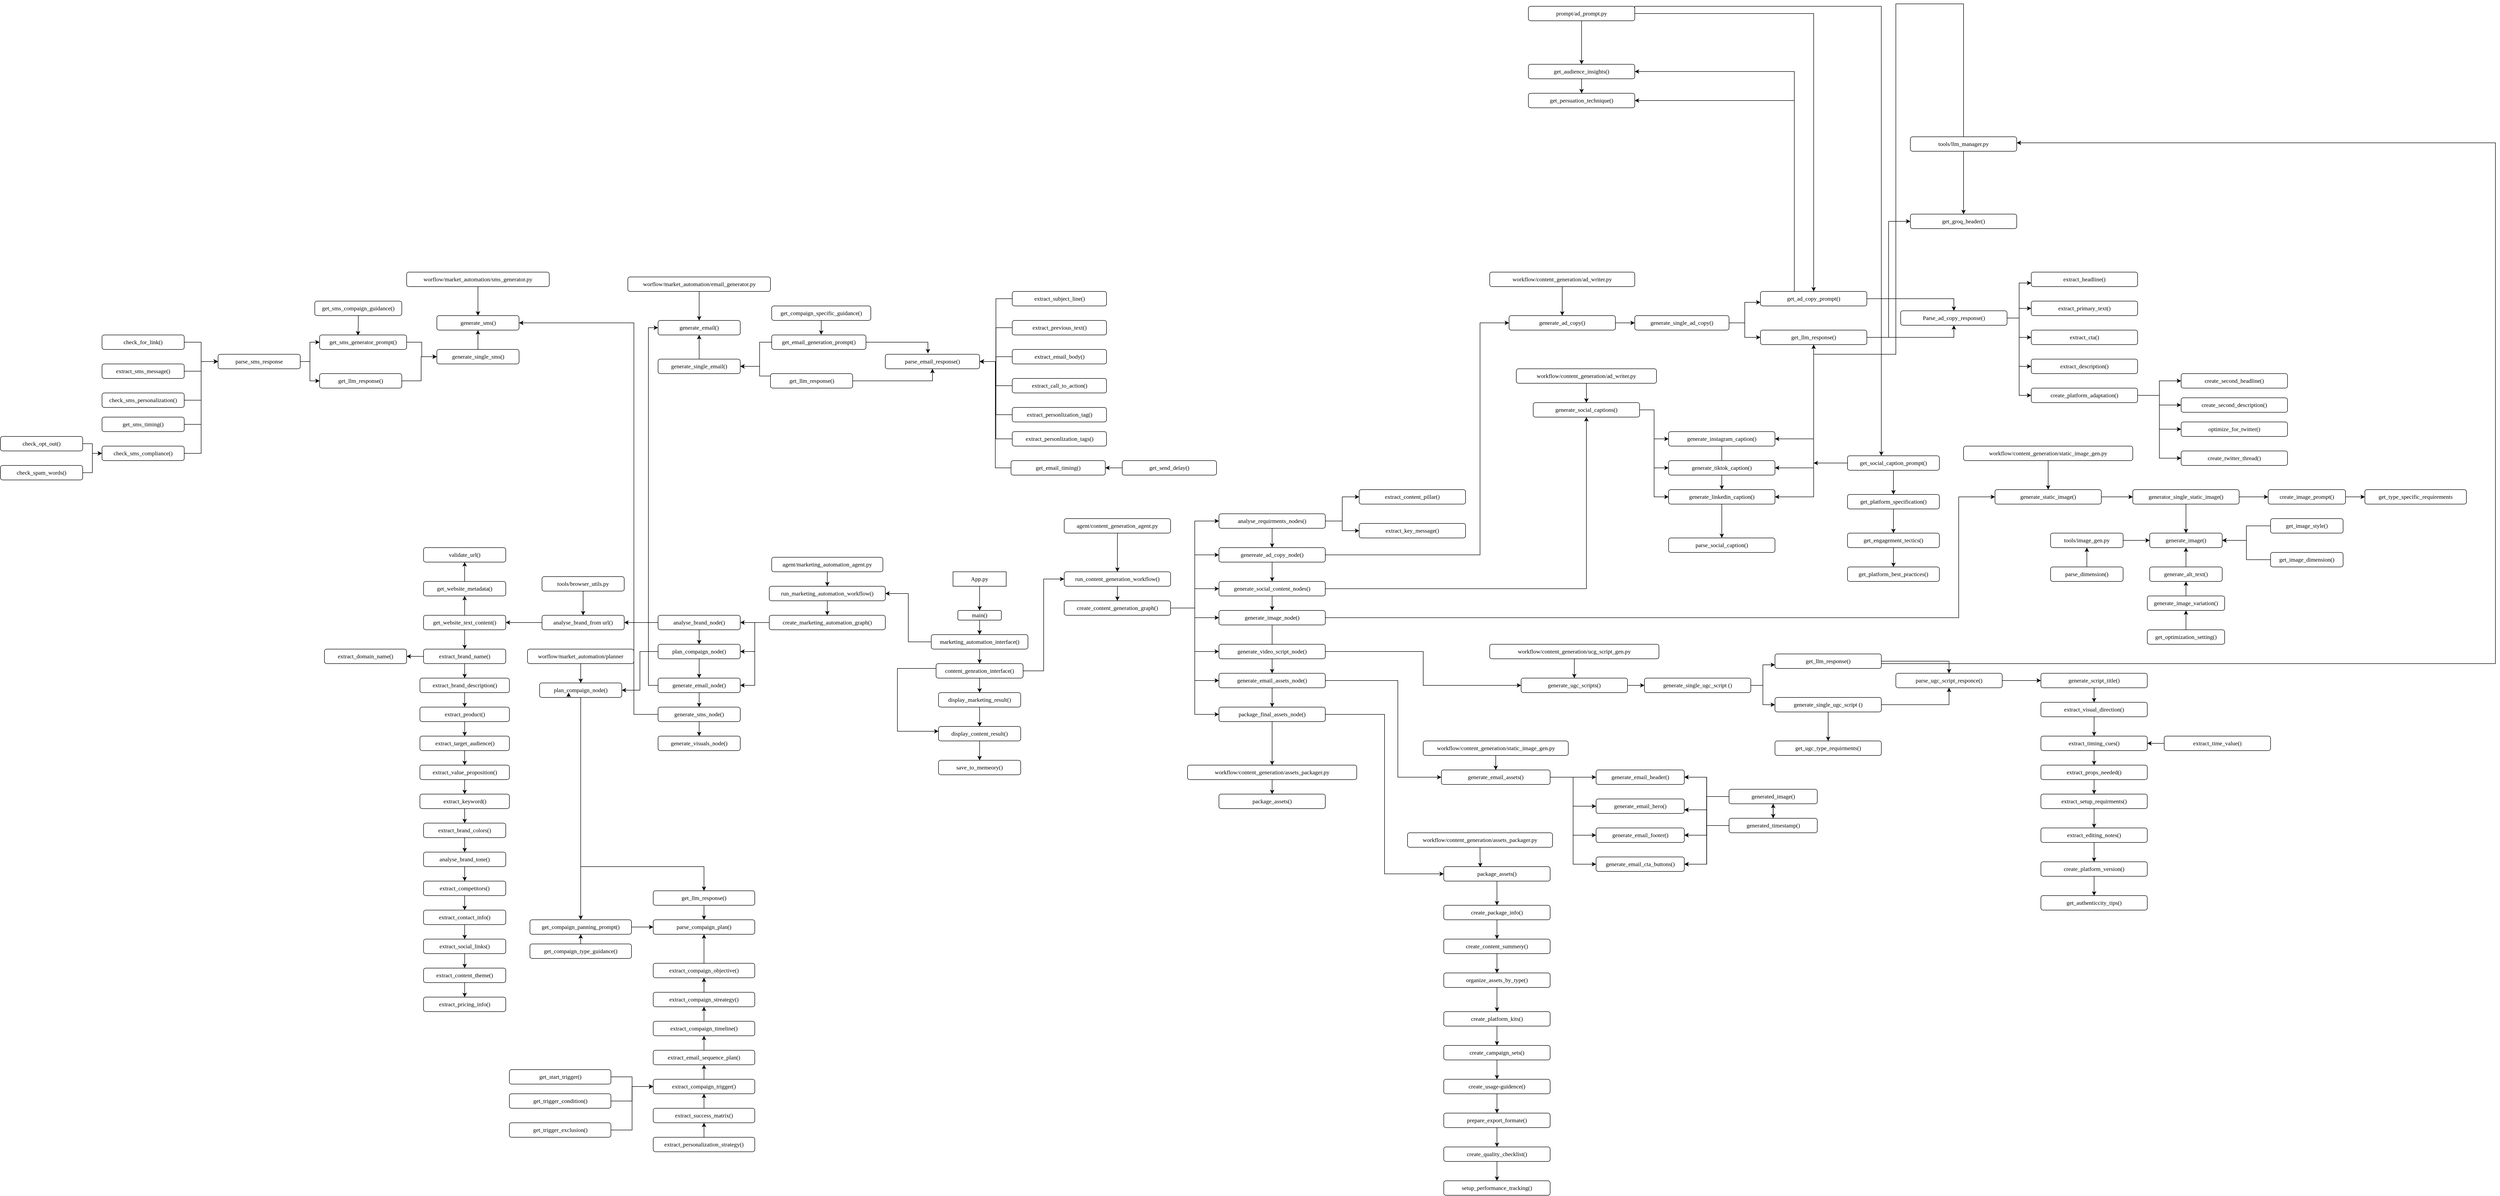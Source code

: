 <mxfile version="28.0.6">
  <diagram name="Page-1" id="PhSIt3erx-yEoBMiLVua">
    <mxGraphModel dx="3497" dy="1669" grid="1" gridSize="10" guides="1" tooltips="1" connect="1" arrows="1" fold="1" page="1" pageScale="1" pageWidth="850" pageHeight="1100" math="0" shadow="0">
      <root>
        <mxCell id="0" />
        <mxCell id="1" parent="0" />
        <mxCell id="I41wqXfKlDhKL_sKnhxB-92" value="" style="edgeStyle=orthogonalEdgeStyle;rounded=0;orthogonalLoop=1;jettySize=auto;html=1;" parent="1" source="I41wqXfKlDhKL_sKnhxB-11" target="I41wqXfKlDhKL_sKnhxB-14" edge="1">
          <mxGeometry relative="1" as="geometry" />
        </mxCell>
        <mxCell id="I41wqXfKlDhKL_sKnhxB-1" value="App.py" style="rounded=0;whiteSpace=wrap;html=1;fontFamily=Comic Sans MS;" parent="1" vertex="1">
          <mxGeometry x="-350" y="160" width="110" height="30" as="geometry" />
        </mxCell>
        <mxCell id="I41wqXfKlDhKL_sKnhxB-18" style="edgeStyle=orthogonalEdgeStyle;rounded=0;orthogonalLoop=1;jettySize=auto;html=1;exitX=0.5;exitY=1;exitDx=0;exitDy=0;entryX=0.5;entryY=0;entryDx=0;entryDy=0;fontFamily=Comic Sans MS;" parent="1" source="I41wqXfKlDhKL_sKnhxB-11" target="I41wqXfKlDhKL_sKnhxB-14" edge="1">
          <mxGeometry relative="1" as="geometry" />
        </mxCell>
        <mxCell id="I41wqXfKlDhKL_sKnhxB-23" style="edgeStyle=orthogonalEdgeStyle;rounded=0;orthogonalLoop=1;jettySize=auto;html=1;exitX=1;exitY=0.5;exitDx=0;exitDy=0;entryX=0;entryY=0.5;entryDx=0;entryDy=0;fontFamily=Comic Sans MS;" parent="1" source="I41wqXfKlDhKL_sKnhxB-13" target="I41wqXfKlDhKL_sKnhxB-22" edge="1">
          <mxGeometry relative="1" as="geometry" />
        </mxCell>
        <mxCell id="I41wqXfKlDhKL_sKnhxB-90" value="" style="edgeStyle=orthogonalEdgeStyle;rounded=0;orthogonalLoop=1;jettySize=auto;html=1;" parent="1" source="I41wqXfKlDhKL_sKnhxB-13" target="I41wqXfKlDhKL_sKnhxB-89" edge="1">
          <mxGeometry relative="1" as="geometry" />
        </mxCell>
        <mxCell id="YKoFIWiudNdsNnnSrc4A-44" style="edgeStyle=orthogonalEdgeStyle;rounded=0;orthogonalLoop=1;jettySize=auto;html=1;" parent="1" source="I41wqXfKlDhKL_sKnhxB-13" edge="1">
          <mxGeometry relative="1" as="geometry">
            <mxPoint x="-390" y="360.0" as="sourcePoint" />
            <mxPoint x="-380" y="490" as="targetPoint" />
            <Array as="points">
              <mxPoint x="-465" y="360" />
              <mxPoint x="-465" y="490" />
            </Array>
          </mxGeometry>
        </mxCell>
        <mxCell id="I41wqXfKlDhKL_sKnhxB-13" value="&lt;div style=&quot;&quot;&gt;&lt;span style=&quot;background-color: transparent; color: light-dark(rgb(0, 0, 0), rgb(255, 255, 255));&quot;&gt;content_genration_interface()&lt;/span&gt;&lt;/div&gt;" style="rounded=1;whiteSpace=wrap;html=1;align=center;fontFamily=Comic Sans MS;" parent="1" vertex="1">
          <mxGeometry x="-385" y="350" width="180" height="30" as="geometry" />
        </mxCell>
        <mxCell id="I41wqXfKlDhKL_sKnhxB-19" style="edgeStyle=orthogonalEdgeStyle;rounded=0;orthogonalLoop=1;jettySize=auto;html=1;exitX=0.5;exitY=1;exitDx=0;exitDy=0;entryX=0.5;entryY=0;entryDx=0;entryDy=0;fontFamily=Comic Sans MS;" parent="1" source="I41wqXfKlDhKL_sKnhxB-14" target="I41wqXfKlDhKL_sKnhxB-13" edge="1">
          <mxGeometry relative="1" as="geometry" />
        </mxCell>
        <mxCell id="2LITgmCbZiD976yNRts_-2" value="" style="edgeStyle=orthogonalEdgeStyle;rounded=0;orthogonalLoop=1;jettySize=auto;html=1;entryX=1;entryY=0.5;entryDx=0;entryDy=0;" parent="1" source="I41wqXfKlDhKL_sKnhxB-14" target="2LITgmCbZiD976yNRts_-1" edge="1">
          <mxGeometry relative="1" as="geometry" />
        </mxCell>
        <mxCell id="I41wqXfKlDhKL_sKnhxB-14" value="&lt;div style=&quot;&quot;&gt;&lt;span style=&quot;background-color: transparent; color: light-dark(rgb(0, 0, 0), rgb(255, 255, 255));&quot;&gt;marketing_automation_interface()&lt;/span&gt;&lt;/div&gt;" style="rounded=1;whiteSpace=wrap;html=1;align=center;fontFamily=Comic Sans MS;" parent="1" vertex="1">
          <mxGeometry x="-395" y="290" width="200" height="30" as="geometry" />
        </mxCell>
        <mxCell id="I41wqXfKlDhKL_sKnhxB-21" style="edgeStyle=orthogonalEdgeStyle;rounded=0;orthogonalLoop=1;jettySize=auto;html=1;exitX=0.5;exitY=1;exitDx=0;exitDy=0;entryX=0.5;entryY=0;entryDx=0;entryDy=0;fontFamily=Comic Sans MS;" parent="1" source="I41wqXfKlDhKL_sKnhxB-15" target="I41wqXfKlDhKL_sKnhxB-16" edge="1">
          <mxGeometry relative="1" as="geometry" />
        </mxCell>
        <mxCell id="I41wqXfKlDhKL_sKnhxB-15" value="&lt;div style=&quot;&quot;&gt;&lt;span style=&quot;background-color: transparent; color: light-dark(rgb(0, 0, 0), rgb(255, 255, 255));&quot;&gt;display_content_result()&lt;/span&gt;&lt;/div&gt;" style="rounded=1;whiteSpace=wrap;html=1;align=center;fontFamily=Comic Sans MS;" parent="1" vertex="1">
          <mxGeometry x="-380" y="480" width="170" height="30" as="geometry" />
        </mxCell>
        <mxCell id="I41wqXfKlDhKL_sKnhxB-16" value="&lt;div style=&quot;&quot;&gt;&lt;span style=&quot;background-color: transparent; color: light-dark(rgb(0, 0, 0), rgb(255, 255, 255));&quot;&gt;save_to_memeory()&lt;/span&gt;&lt;/div&gt;" style="rounded=1;whiteSpace=wrap;html=1;align=center;fontFamily=Comic Sans MS;" parent="1" vertex="1">
          <mxGeometry x="-380" y="550" width="170" height="30" as="geometry" />
        </mxCell>
        <mxCell id="I41wqXfKlDhKL_sKnhxB-33" style="edgeStyle=orthogonalEdgeStyle;rounded=0;orthogonalLoop=1;jettySize=auto;html=1;exitX=0.5;exitY=1;exitDx=0;exitDy=0;entryX=0.5;entryY=0;entryDx=0;entryDy=0;fontFamily=Comic Sans MS;" parent="1" source="I41wqXfKlDhKL_sKnhxB-22" target="I41wqXfKlDhKL_sKnhxB-32" edge="1">
          <mxGeometry relative="1" as="geometry" />
        </mxCell>
        <mxCell id="I41wqXfKlDhKL_sKnhxB-22" value="&lt;div style=&quot;&quot;&gt;&lt;span style=&quot;background-color: transparent; color: light-dark(rgb(0, 0, 0), rgb(255, 255, 255));&quot;&gt;run_content_generation_workflow()&lt;/span&gt;&lt;/div&gt;" style="rounded=1;whiteSpace=wrap;html=1;align=center;fontFamily=Comic Sans MS;" parent="1" vertex="1">
          <mxGeometry x="-120" y="160" width="220" height="30" as="geometry" />
        </mxCell>
        <mxCell id="I41wqXfKlDhKL_sKnhxB-31" value="" style="edgeStyle=orthogonalEdgeStyle;rounded=0;orthogonalLoop=1;jettySize=auto;html=1;fontFamily=Comic Sans MS;" parent="1" source="I41wqXfKlDhKL_sKnhxB-30" target="I41wqXfKlDhKL_sKnhxB-22" edge="1">
          <mxGeometry relative="1" as="geometry" />
        </mxCell>
        <mxCell id="I41wqXfKlDhKL_sKnhxB-30" value="&lt;div style=&quot;&quot;&gt;&lt;span style=&quot;background-color: transparent; color: light-dark(rgb(0, 0, 0), rgb(255, 255, 255));&quot;&gt;agent/content_generation_agent.py&lt;/span&gt;&lt;/div&gt;" style="rounded=1;whiteSpace=wrap;html=1;align=center;fontFamily=Comic Sans MS;" parent="1" vertex="1">
          <mxGeometry x="-120" y="50" width="220" height="30" as="geometry" />
        </mxCell>
        <mxCell id="I41wqXfKlDhKL_sKnhxB-40" style="edgeStyle=orthogonalEdgeStyle;rounded=0;orthogonalLoop=1;jettySize=auto;html=1;exitX=1;exitY=0.5;exitDx=0;exitDy=0;entryX=0;entryY=0.5;entryDx=0;entryDy=0;fontFamily=Comic Sans MS;" parent="1" source="I41wqXfKlDhKL_sKnhxB-32" target="I41wqXfKlDhKL_sKnhxB-39" edge="1">
          <mxGeometry relative="1" as="geometry" />
        </mxCell>
        <mxCell id="I41wqXfKlDhKL_sKnhxB-43" style="edgeStyle=orthogonalEdgeStyle;rounded=0;orthogonalLoop=1;jettySize=auto;html=1;entryX=0;entryY=0.5;entryDx=0;entryDy=0;fontFamily=Comic Sans MS;" parent="1" source="I41wqXfKlDhKL_sKnhxB-32" target="I41wqXfKlDhKL_sKnhxB-41" edge="1">
          <mxGeometry relative="1" as="geometry" />
        </mxCell>
        <mxCell id="I41wqXfKlDhKL_sKnhxB-53" style="edgeStyle=orthogonalEdgeStyle;rounded=0;orthogonalLoop=1;jettySize=auto;html=1;exitX=1;exitY=0.5;exitDx=0;exitDy=0;entryX=0;entryY=0.5;entryDx=0;entryDy=0;" parent="1" source="I41wqXfKlDhKL_sKnhxB-32" target="I41wqXfKlDhKL_sKnhxB-51" edge="1">
          <mxGeometry relative="1" as="geometry" />
        </mxCell>
        <mxCell id="I41wqXfKlDhKL_sKnhxB-61" style="edgeStyle=orthogonalEdgeStyle;rounded=0;orthogonalLoop=1;jettySize=auto;html=1;entryX=0;entryY=0.5;entryDx=0;entryDy=0;" parent="1" source="I41wqXfKlDhKL_sKnhxB-32" target="I41wqXfKlDhKL_sKnhxB-56" edge="1">
          <mxGeometry relative="1" as="geometry" />
        </mxCell>
        <mxCell id="I41wqXfKlDhKL_sKnhxB-68" style="edgeStyle=orthogonalEdgeStyle;rounded=0;orthogonalLoop=1;jettySize=auto;html=1;entryX=0;entryY=0.5;entryDx=0;entryDy=0;" parent="1" source="I41wqXfKlDhKL_sKnhxB-32" target="I41wqXfKlDhKL_sKnhxB-63" edge="1">
          <mxGeometry relative="1" as="geometry" />
        </mxCell>
        <mxCell id="I41wqXfKlDhKL_sKnhxB-69" style="edgeStyle=orthogonalEdgeStyle;rounded=0;orthogonalLoop=1;jettySize=auto;html=1;entryX=0;entryY=0.5;entryDx=0;entryDy=0;" parent="1" source="I41wqXfKlDhKL_sKnhxB-32" target="I41wqXfKlDhKL_sKnhxB-64" edge="1">
          <mxGeometry relative="1" as="geometry" />
        </mxCell>
        <mxCell id="I41wqXfKlDhKL_sKnhxB-70" style="edgeStyle=orthogonalEdgeStyle;rounded=0;orthogonalLoop=1;jettySize=auto;html=1;entryX=0;entryY=0.5;entryDx=0;entryDy=0;" parent="1" source="I41wqXfKlDhKL_sKnhxB-32" target="I41wqXfKlDhKL_sKnhxB-65" edge="1">
          <mxGeometry relative="1" as="geometry" />
        </mxCell>
        <mxCell id="I41wqXfKlDhKL_sKnhxB-32" value="&lt;div style=&quot;&quot;&gt;&lt;span style=&quot;background-color: transparent; color: light-dark(rgb(0, 0, 0), rgb(255, 255, 255));&quot;&gt;create_content_generation_graph()&lt;/span&gt;&lt;/div&gt;" style="rounded=1;whiteSpace=wrap;html=1;align=center;fontFamily=Comic Sans MS;" parent="1" vertex="1">
          <mxGeometry x="-120" y="220" width="220" height="30" as="geometry" />
        </mxCell>
        <mxCell id="I41wqXfKlDhKL_sKnhxB-34" value="&lt;div style=&quot;&quot;&gt;&lt;span style=&quot;background-color: transparent; color: light-dark(rgb(0, 0, 0), rgb(255, 255, 255));&quot;&gt;extract_&lt;/span&gt;&lt;span style=&quot;background-color: transparent; color: light-dark(rgb(0, 0, 0), rgb(255, 255, 255));&quot;&gt;content_pillar()&lt;/span&gt;&lt;/div&gt;" style="rounded=1;whiteSpace=wrap;html=1;align=center;fontFamily=Comic Sans MS;" parent="1" vertex="1">
          <mxGeometry x="490" y="-10" width="220" height="30" as="geometry" />
        </mxCell>
        <mxCell id="I41wqXfKlDhKL_sKnhxB-35" value="extract_key_message()" style="rounded=1;whiteSpace=wrap;html=1;align=center;fontFamily=Comic Sans MS;" parent="1" vertex="1">
          <mxGeometry x="490" y="60" width="220" height="30" as="geometry" />
        </mxCell>
        <mxCell id="I41wqXfKlDhKL_sKnhxB-44" style="edgeStyle=orthogonalEdgeStyle;rounded=0;orthogonalLoop=1;jettySize=auto;html=1;exitX=1;exitY=0.5;exitDx=0;exitDy=0;entryX=0;entryY=0.5;entryDx=0;entryDy=0;fontFamily=Comic Sans MS;" parent="1" source="I41wqXfKlDhKL_sKnhxB-39" target="I41wqXfKlDhKL_sKnhxB-34" edge="1">
          <mxGeometry relative="1" as="geometry" />
        </mxCell>
        <mxCell id="I41wqXfKlDhKL_sKnhxB-45" style="edgeStyle=orthogonalEdgeStyle;rounded=0;orthogonalLoop=1;jettySize=auto;html=1;entryX=0;entryY=0.5;entryDx=0;entryDy=0;fontFamily=Comic Sans MS;" parent="1" source="I41wqXfKlDhKL_sKnhxB-39" target="I41wqXfKlDhKL_sKnhxB-35" edge="1">
          <mxGeometry relative="1" as="geometry" />
        </mxCell>
        <mxCell id="I41wqXfKlDhKL_sKnhxB-46" style="edgeStyle=orthogonalEdgeStyle;rounded=0;orthogonalLoop=1;jettySize=auto;html=1;exitX=0.5;exitY=1;exitDx=0;exitDy=0;entryX=0.5;entryY=0;entryDx=0;entryDy=0;fontFamily=Comic Sans MS;" parent="1" source="I41wqXfKlDhKL_sKnhxB-39" target="I41wqXfKlDhKL_sKnhxB-41" edge="1">
          <mxGeometry relative="1" as="geometry" />
        </mxCell>
        <mxCell id="I41wqXfKlDhKL_sKnhxB-39" value="&lt;div style=&quot;&quot;&gt;&lt;span style=&quot;background-color: transparent; color: light-dark(rgb(0, 0, 0), rgb(255, 255, 255));&quot;&gt;analyse_requirments_nodes()&lt;/span&gt;&lt;/div&gt;" style="rounded=1;whiteSpace=wrap;html=1;align=center;fontFamily=Comic Sans MS;" parent="1" vertex="1">
          <mxGeometry x="200" y="40" width="220" height="30" as="geometry" />
        </mxCell>
        <mxCell id="I41wqXfKlDhKL_sKnhxB-48" style="edgeStyle=orthogonalEdgeStyle;rounded=0;orthogonalLoop=1;jettySize=auto;html=1;fontFamily=Comic Sans MS;" parent="1" source="I41wqXfKlDhKL_sKnhxB-41" target="I41wqXfKlDhKL_sKnhxB-47" edge="1">
          <mxGeometry relative="1" as="geometry">
            <Array as="points">
              <mxPoint x="740" y="125" />
              <mxPoint x="740" y="-355" />
            </Array>
          </mxGeometry>
        </mxCell>
        <mxCell id="I41wqXfKlDhKL_sKnhxB-52" value="" style="edgeStyle=orthogonalEdgeStyle;rounded=0;orthogonalLoop=1;jettySize=auto;html=1;" parent="1" source="I41wqXfKlDhKL_sKnhxB-41" target="I41wqXfKlDhKL_sKnhxB-51" edge="1">
          <mxGeometry relative="1" as="geometry" />
        </mxCell>
        <mxCell id="I41wqXfKlDhKL_sKnhxB-41" value="&lt;div style=&quot;&quot;&gt;genereate_ad_copy_node()&lt;/div&gt;" style="rounded=1;whiteSpace=wrap;html=1;align=center;fontFamily=Comic Sans MS;" parent="1" vertex="1">
          <mxGeometry x="200" y="110" width="220" height="30" as="geometry" />
        </mxCell>
        <mxCell id="BsjSLlZbcHOxAeTzs2Rg-7" value="" style="edgeStyle=orthogonalEdgeStyle;rounded=0;orthogonalLoop=1;jettySize=auto;html=1;" parent="1" source="I41wqXfKlDhKL_sKnhxB-47" target="BsjSLlZbcHOxAeTzs2Rg-6" edge="1">
          <mxGeometry relative="1" as="geometry" />
        </mxCell>
        <mxCell id="I41wqXfKlDhKL_sKnhxB-47" value="generate_ad_copy()" style="rounded=1;whiteSpace=wrap;html=1;align=center;fontFamily=Comic Sans MS;" parent="1" vertex="1">
          <mxGeometry x="800" y="-370" width="220" height="30" as="geometry" />
        </mxCell>
        <mxCell id="I41wqXfKlDhKL_sKnhxB-50" value="" style="edgeStyle=orthogonalEdgeStyle;rounded=0;orthogonalLoop=1;jettySize=auto;html=1;" parent="1" source="I41wqXfKlDhKL_sKnhxB-49" target="I41wqXfKlDhKL_sKnhxB-47" edge="1">
          <mxGeometry relative="1" as="geometry" />
        </mxCell>
        <mxCell id="I41wqXfKlDhKL_sKnhxB-49" value="workflow/content_generation/ad_writer.py" style="rounded=1;whiteSpace=wrap;html=1;align=center;fontFamily=Comic Sans MS;" parent="1" vertex="1">
          <mxGeometry x="760" y="-460" width="300" height="30" as="geometry" />
        </mxCell>
        <mxCell id="I41wqXfKlDhKL_sKnhxB-55" style="edgeStyle=orthogonalEdgeStyle;rounded=0;orthogonalLoop=1;jettySize=auto;html=1;" parent="1" source="I41wqXfKlDhKL_sKnhxB-51" target="I41wqXfKlDhKL_sKnhxB-54" edge="1">
          <mxGeometry relative="1" as="geometry" />
        </mxCell>
        <mxCell id="I41wqXfKlDhKL_sKnhxB-62" value="" style="edgeStyle=orthogonalEdgeStyle;rounded=0;orthogonalLoop=1;jettySize=auto;html=1;" parent="1" source="I41wqXfKlDhKL_sKnhxB-51" target="I41wqXfKlDhKL_sKnhxB-56" edge="1">
          <mxGeometry relative="1" as="geometry" />
        </mxCell>
        <mxCell id="I41wqXfKlDhKL_sKnhxB-51" value="&lt;div style=&quot;&quot;&gt;generate_social_content_nodes()&lt;/div&gt;" style="rounded=1;whiteSpace=wrap;html=1;align=center;fontFamily=Comic Sans MS;" parent="1" vertex="1">
          <mxGeometry x="200" y="180" width="220" height="30" as="geometry" />
        </mxCell>
        <mxCell id="BsjSLlZbcHOxAeTzs2Rg-52" style="edgeStyle=orthogonalEdgeStyle;rounded=0;orthogonalLoop=1;jettySize=auto;html=1;entryX=0;entryY=0.5;entryDx=0;entryDy=0;" parent="1" source="I41wqXfKlDhKL_sKnhxB-54" target="BsjSLlZbcHOxAeTzs2Rg-49" edge="1">
          <mxGeometry relative="1" as="geometry" />
        </mxCell>
        <mxCell id="BsjSLlZbcHOxAeTzs2Rg-53" style="edgeStyle=orthogonalEdgeStyle;rounded=0;orthogonalLoop=1;jettySize=auto;html=1;entryX=0;entryY=0.5;entryDx=0;entryDy=0;" parent="1" source="I41wqXfKlDhKL_sKnhxB-54" target="BsjSLlZbcHOxAeTzs2Rg-50" edge="1">
          <mxGeometry relative="1" as="geometry" />
        </mxCell>
        <mxCell id="BsjSLlZbcHOxAeTzs2Rg-54" style="edgeStyle=orthogonalEdgeStyle;rounded=0;orthogonalLoop=1;jettySize=auto;html=1;entryX=0;entryY=0.5;entryDx=0;entryDy=0;" parent="1" source="I41wqXfKlDhKL_sKnhxB-54" target="BsjSLlZbcHOxAeTzs2Rg-51" edge="1">
          <mxGeometry relative="1" as="geometry" />
        </mxCell>
        <mxCell id="I41wqXfKlDhKL_sKnhxB-54" value="generate_social_captions()" style="rounded=1;whiteSpace=wrap;html=1;align=center;fontFamily=Comic Sans MS;" parent="1" vertex="1">
          <mxGeometry x="850" y="-190" width="220" height="30" as="geometry" />
        </mxCell>
        <mxCell id="I41wqXfKlDhKL_sKnhxB-59" style="edgeStyle=orthogonalEdgeStyle;rounded=0;orthogonalLoop=1;jettySize=auto;html=1;entryX=0;entryY=0.5;entryDx=0;entryDy=0;" parent="1" source="I41wqXfKlDhKL_sKnhxB-56" target="I41wqXfKlDhKL_sKnhxB-57" edge="1">
          <mxGeometry relative="1" as="geometry">
            <Array as="points">
              <mxPoint x="1730" y="255" />
              <mxPoint x="1730" y="5" />
            </Array>
          </mxGeometry>
        </mxCell>
        <mxCell id="I41wqXfKlDhKL_sKnhxB-66" value="" style="edgeStyle=orthogonalEdgeStyle;rounded=0;orthogonalLoop=1;jettySize=auto;html=1;" parent="1" source="I41wqXfKlDhKL_sKnhxB-56" target="I41wqXfKlDhKL_sKnhxB-64" edge="1">
          <mxGeometry relative="1" as="geometry" />
        </mxCell>
        <mxCell id="I41wqXfKlDhKL_sKnhxB-56" value="&lt;div style=&quot;&quot;&gt;generate_image_node()&lt;/div&gt;" style="rounded=1;whiteSpace=wrap;html=1;align=center;fontFamily=Comic Sans MS;" parent="1" vertex="1">
          <mxGeometry x="200" y="240" width="220" height="30" as="geometry" />
        </mxCell>
        <mxCell id="BsjSLlZbcHOxAeTzs2Rg-76" value="" style="edgeStyle=orthogonalEdgeStyle;rounded=0;orthogonalLoop=1;jettySize=auto;html=1;" parent="1" source="I41wqXfKlDhKL_sKnhxB-57" target="BsjSLlZbcHOxAeTzs2Rg-75" edge="1">
          <mxGeometry relative="1" as="geometry" />
        </mxCell>
        <mxCell id="I41wqXfKlDhKL_sKnhxB-57" value="&lt;div style=&quot;&quot;&gt;generate_static_image()&lt;/div&gt;" style="rounded=1;whiteSpace=wrap;html=1;align=center;fontFamily=Comic Sans MS;" parent="1" vertex="1">
          <mxGeometry x="1805" y="-10" width="220" height="30" as="geometry" />
        </mxCell>
        <mxCell id="I41wqXfKlDhKL_sKnhxB-60" value="" style="edgeStyle=orthogonalEdgeStyle;rounded=0;orthogonalLoop=1;jettySize=auto;html=1;" parent="1" source="I41wqXfKlDhKL_sKnhxB-58" target="I41wqXfKlDhKL_sKnhxB-57" edge="1">
          <mxGeometry relative="1" as="geometry" />
        </mxCell>
        <mxCell id="I41wqXfKlDhKL_sKnhxB-58" value="&lt;div style=&quot;&quot;&gt;workflow/content_generation/static_image_gen.py&lt;/div&gt;" style="rounded=1;whiteSpace=wrap;html=1;align=center;fontFamily=Comic Sans MS;" parent="1" vertex="1">
          <mxGeometry x="1740" y="-100" width="350" height="30" as="geometry" />
        </mxCell>
        <mxCell id="I41wqXfKlDhKL_sKnhxB-77" style="edgeStyle=orthogonalEdgeStyle;rounded=0;orthogonalLoop=1;jettySize=auto;html=1;entryX=0;entryY=0.5;entryDx=0;entryDy=0;" parent="1" source="I41wqXfKlDhKL_sKnhxB-63" target="I41wqXfKlDhKL_sKnhxB-71" edge="1">
          <mxGeometry relative="1" as="geometry" />
        </mxCell>
        <mxCell id="I41wqXfKlDhKL_sKnhxB-63" value="&lt;div style=&quot;&quot;&gt;generate_video_script_node()&lt;/div&gt;" style="rounded=1;whiteSpace=wrap;html=1;align=center;fontFamily=Comic Sans MS;" parent="1" vertex="1">
          <mxGeometry x="200" y="310" width="220" height="30" as="geometry" />
        </mxCell>
        <mxCell id="I41wqXfKlDhKL_sKnhxB-67" value="" style="edgeStyle=orthogonalEdgeStyle;rounded=0;orthogonalLoop=1;jettySize=auto;html=1;" parent="1" source="I41wqXfKlDhKL_sKnhxB-64" target="I41wqXfKlDhKL_sKnhxB-65" edge="1">
          <mxGeometry relative="1" as="geometry" />
        </mxCell>
        <mxCell id="YKoFIWiudNdsNnnSrc4A-43" style="edgeStyle=orthogonalEdgeStyle;rounded=0;orthogonalLoop=1;jettySize=auto;html=1;entryX=0;entryY=0.5;entryDx=0;entryDy=0;" parent="1" source="I41wqXfKlDhKL_sKnhxB-64" target="I41wqXfKlDhKL_sKnhxB-80" edge="1">
          <mxGeometry relative="1" as="geometry">
            <Array as="points">
              <mxPoint x="570" y="385" />
              <mxPoint x="570" y="585" />
            </Array>
          </mxGeometry>
        </mxCell>
        <mxCell id="I41wqXfKlDhKL_sKnhxB-64" value="&lt;div style=&quot;&quot;&gt;generate_email_assets_node()&lt;/div&gt;" style="rounded=1;whiteSpace=wrap;html=1;align=center;fontFamily=Comic Sans MS;" parent="1" vertex="1">
          <mxGeometry x="200" y="370" width="220" height="30" as="geometry" />
        </mxCell>
        <mxCell id="I41wqXfKlDhKL_sKnhxB-88" style="edgeStyle=orthogonalEdgeStyle;rounded=0;orthogonalLoop=1;jettySize=auto;html=1;entryX=0.5;entryY=0;entryDx=0;entryDy=0;" parent="1" source="I41wqXfKlDhKL_sKnhxB-65" target="I41wqXfKlDhKL_sKnhxB-85" edge="1">
          <mxGeometry relative="1" as="geometry" />
        </mxCell>
        <mxCell id="YKoFIWiudNdsNnnSrc4A-78" style="edgeStyle=orthogonalEdgeStyle;rounded=0;orthogonalLoop=1;jettySize=auto;html=1;entryX=0;entryY=0.5;entryDx=0;entryDy=0;" parent="1" source="I41wqXfKlDhKL_sKnhxB-65" target="YKoFIWiudNdsNnnSrc4A-77" edge="1">
          <mxGeometry relative="1" as="geometry" />
        </mxCell>
        <mxCell id="I41wqXfKlDhKL_sKnhxB-65" value="&lt;div style=&quot;&quot;&gt;package_final_assets_node()&lt;/div&gt;" style="rounded=1;whiteSpace=wrap;html=1;align=center;fontFamily=Comic Sans MS;" parent="1" vertex="1">
          <mxGeometry x="200" y="440" width="220" height="30" as="geometry" />
        </mxCell>
        <mxCell id="YKoFIWiudNdsNnnSrc4A-10" value="" style="edgeStyle=orthogonalEdgeStyle;rounded=0;orthogonalLoop=1;jettySize=auto;html=1;" parent="1" source="I41wqXfKlDhKL_sKnhxB-71" target="YKoFIWiudNdsNnnSrc4A-9" edge="1">
          <mxGeometry relative="1" as="geometry" />
        </mxCell>
        <mxCell id="I41wqXfKlDhKL_sKnhxB-71" value="&lt;div style=&quot;&quot;&gt;generate_ugc_scripts()&lt;/div&gt;" style="rounded=1;whiteSpace=wrap;html=1;align=center;fontFamily=Comic Sans MS;" parent="1" vertex="1">
          <mxGeometry x="825" y="380" width="220" height="30" as="geometry" />
        </mxCell>
        <mxCell id="I41wqXfKlDhKL_sKnhxB-76" value="" style="edgeStyle=orthogonalEdgeStyle;rounded=0;orthogonalLoop=1;jettySize=auto;html=1;" parent="1" source="I41wqXfKlDhKL_sKnhxB-73" target="I41wqXfKlDhKL_sKnhxB-71" edge="1">
          <mxGeometry relative="1" as="geometry" />
        </mxCell>
        <mxCell id="I41wqXfKlDhKL_sKnhxB-73" value="&lt;div style=&quot;&quot;&gt;workflow/content_generation/ucg_script_gen.py&lt;/div&gt;" style="rounded=1;whiteSpace=wrap;html=1;align=center;fontFamily=Comic Sans MS;" parent="1" vertex="1">
          <mxGeometry x="760" y="310" width="350" height="30" as="geometry" />
        </mxCell>
        <mxCell id="YKoFIWiudNdsNnnSrc4A-49" value="" style="edgeStyle=orthogonalEdgeStyle;rounded=0;orthogonalLoop=1;jettySize=auto;html=1;" parent="1" source="I41wqXfKlDhKL_sKnhxB-80" target="YKoFIWiudNdsNnnSrc4A-48" edge="1">
          <mxGeometry relative="1" as="geometry" />
        </mxCell>
        <mxCell id="YKoFIWiudNdsNnnSrc4A-53" style="edgeStyle=orthogonalEdgeStyle;rounded=0;orthogonalLoop=1;jettySize=auto;html=1;entryX=0;entryY=0.5;entryDx=0;entryDy=0;" parent="1" source="I41wqXfKlDhKL_sKnhxB-80" target="YKoFIWiudNdsNnnSrc4A-50" edge="1">
          <mxGeometry relative="1" as="geometry" />
        </mxCell>
        <mxCell id="YKoFIWiudNdsNnnSrc4A-54" style="edgeStyle=orthogonalEdgeStyle;rounded=0;orthogonalLoop=1;jettySize=auto;html=1;entryX=0;entryY=0.5;entryDx=0;entryDy=0;" parent="1" source="I41wqXfKlDhKL_sKnhxB-80" target="YKoFIWiudNdsNnnSrc4A-51" edge="1">
          <mxGeometry relative="1" as="geometry" />
        </mxCell>
        <mxCell id="YKoFIWiudNdsNnnSrc4A-76" style="edgeStyle=orthogonalEdgeStyle;rounded=0;orthogonalLoop=1;jettySize=auto;html=1;entryX=0;entryY=0.5;entryDx=0;entryDy=0;" parent="1" source="I41wqXfKlDhKL_sKnhxB-80" target="YKoFIWiudNdsNnnSrc4A-52" edge="1">
          <mxGeometry relative="1" as="geometry" />
        </mxCell>
        <mxCell id="I41wqXfKlDhKL_sKnhxB-80" value="&lt;div style=&quot;&quot;&gt;generate_email_assets()&lt;/div&gt;" style="rounded=1;whiteSpace=wrap;html=1;align=center;fontFamily=Comic Sans MS;" parent="1" vertex="1">
          <mxGeometry x="660" y="570" width="225" height="30" as="geometry" />
        </mxCell>
        <mxCell id="I41wqXfKlDhKL_sKnhxB-83" value="&lt;div style=&quot;&quot;&gt;package_assets()&lt;/div&gt;" style="rounded=1;whiteSpace=wrap;html=1;align=center;fontFamily=Comic Sans MS;" parent="1" vertex="1">
          <mxGeometry x="200" y="620" width="220" height="30" as="geometry" />
        </mxCell>
        <mxCell id="I41wqXfKlDhKL_sKnhxB-87" value="" style="edgeStyle=orthogonalEdgeStyle;rounded=0;orthogonalLoop=1;jettySize=auto;html=1;" parent="1" source="I41wqXfKlDhKL_sKnhxB-85" target="I41wqXfKlDhKL_sKnhxB-83" edge="1">
          <mxGeometry relative="1" as="geometry" />
        </mxCell>
        <mxCell id="I41wqXfKlDhKL_sKnhxB-85" value="&lt;div style=&quot;&quot;&gt;workflow/content_generation/assets_packager.py&lt;/div&gt;" style="rounded=1;whiteSpace=wrap;html=1;align=center;fontFamily=Comic Sans MS;" parent="1" vertex="1">
          <mxGeometry x="135" y="560" width="350" height="30" as="geometry" />
        </mxCell>
        <mxCell id="I41wqXfKlDhKL_sKnhxB-91" value="" style="edgeStyle=orthogonalEdgeStyle;rounded=0;orthogonalLoop=1;jettySize=auto;html=1;" parent="1" source="I41wqXfKlDhKL_sKnhxB-89" target="I41wqXfKlDhKL_sKnhxB-15" edge="1">
          <mxGeometry relative="1" as="geometry" />
        </mxCell>
        <mxCell id="I41wqXfKlDhKL_sKnhxB-89" value="&lt;div style=&quot;&quot;&gt;&lt;span style=&quot;background-color: transparent; color: light-dark(rgb(0, 0, 0), rgb(255, 255, 255));&quot;&gt;display_marketing_result()&lt;/span&gt;&lt;/div&gt;" style="rounded=1;whiteSpace=wrap;html=1;align=center;fontFamily=Comic Sans MS;" parent="1" vertex="1">
          <mxGeometry x="-380" y="410" width="170" height="30" as="geometry" />
        </mxCell>
        <mxCell id="I41wqXfKlDhKL_sKnhxB-93" value="" style="edgeStyle=orthogonalEdgeStyle;rounded=0;orthogonalLoop=1;jettySize=auto;html=1;" parent="1" source="I41wqXfKlDhKL_sKnhxB-1" target="I41wqXfKlDhKL_sKnhxB-11" edge="1">
          <mxGeometry relative="1" as="geometry">
            <mxPoint x="-295" y="190" as="sourcePoint" />
            <mxPoint x="-295" y="290" as="targetPoint" />
          </mxGeometry>
        </mxCell>
        <mxCell id="I41wqXfKlDhKL_sKnhxB-11" value="main()" style="rounded=1;whiteSpace=wrap;html=1;fontFamily=Comic Sans MS;" parent="1" vertex="1">
          <mxGeometry x="-340" y="240" width="90" height="20" as="geometry" />
        </mxCell>
        <mxCell id="I41wqXfKlDhKL_sKnhxB-94" value="extract_headline()" style="rounded=1;whiteSpace=wrap;html=1;align=center;fontFamily=Comic Sans MS;" parent="1" vertex="1">
          <mxGeometry x="1880" y="-460" width="220" height="30" as="geometry" />
        </mxCell>
        <mxCell id="I41wqXfKlDhKL_sKnhxB-96" value="extract_primary_text()" style="rounded=1;whiteSpace=wrap;html=1;align=center;fontFamily=Comic Sans MS;" parent="1" vertex="1">
          <mxGeometry x="1880" y="-400" width="220" height="30" as="geometry" />
        </mxCell>
        <mxCell id="I41wqXfKlDhKL_sKnhxB-98" value="extract_cta()" style="rounded=1;whiteSpace=wrap;html=1;align=center;fontFamily=Comic Sans MS;" parent="1" vertex="1">
          <mxGeometry x="1880" y="-340" width="220" height="30" as="geometry" />
        </mxCell>
        <mxCell id="I41wqXfKlDhKL_sKnhxB-100" value="extract_description()" style="rounded=1;whiteSpace=wrap;html=1;align=center;fontFamily=Comic Sans MS;" parent="1" vertex="1">
          <mxGeometry x="1880" y="-280" width="220" height="30" as="geometry" />
        </mxCell>
        <mxCell id="2LITgmCbZiD976yNRts_-6" value="" style="edgeStyle=orthogonalEdgeStyle;rounded=0;orthogonalLoop=1;jettySize=auto;html=1;" parent="1" source="2LITgmCbZiD976yNRts_-1" target="2LITgmCbZiD976yNRts_-5" edge="1">
          <mxGeometry relative="1" as="geometry" />
        </mxCell>
        <mxCell id="2LITgmCbZiD976yNRts_-1" value="&lt;div style=&quot;&quot;&gt;&lt;span style=&quot;background-color: transparent; color: light-dark(rgb(0, 0, 0), rgb(255, 255, 255));&quot;&gt;run_marketing_automation_workflow()&lt;/span&gt;&lt;/div&gt;" style="rounded=1;whiteSpace=wrap;html=1;align=center;fontFamily=Comic Sans MS;" parent="1" vertex="1">
          <mxGeometry x="-730" y="190" width="240" height="30" as="geometry" />
        </mxCell>
        <mxCell id="2LITgmCbZiD976yNRts_-4" value="" style="edgeStyle=orthogonalEdgeStyle;rounded=0;orthogonalLoop=1;jettySize=auto;html=1;" parent="1" source="2LITgmCbZiD976yNRts_-3" target="2LITgmCbZiD976yNRts_-1" edge="1">
          <mxGeometry relative="1" as="geometry" />
        </mxCell>
        <mxCell id="2LITgmCbZiD976yNRts_-3" value="&lt;div style=&quot;&quot;&gt;&lt;span style=&quot;background-color: transparent; color: light-dark(rgb(0, 0, 0), rgb(255, 255, 255));&quot;&gt;agent/marketing_automation_agent.py&lt;/span&gt;&lt;/div&gt;" style="rounded=1;whiteSpace=wrap;html=1;align=center;fontFamily=Comic Sans MS;" parent="1" vertex="1">
          <mxGeometry x="-725" y="130" width="230" height="30" as="geometry" />
        </mxCell>
        <mxCell id="2LITgmCbZiD976yNRts_-8" value="" style="edgeStyle=orthogonalEdgeStyle;rounded=0;orthogonalLoop=1;jettySize=auto;html=1;" parent="1" source="2LITgmCbZiD976yNRts_-5" target="2LITgmCbZiD976yNRts_-7" edge="1">
          <mxGeometry relative="1" as="geometry" />
        </mxCell>
        <mxCell id="2LITgmCbZiD976yNRts_-54" style="edgeStyle=orthogonalEdgeStyle;rounded=0;orthogonalLoop=1;jettySize=auto;html=1;entryX=1;entryY=0.5;entryDx=0;entryDy=0;" parent="1" source="2LITgmCbZiD976yNRts_-5" target="2LITgmCbZiD976yNRts_-53" edge="1">
          <mxGeometry relative="1" as="geometry">
            <Array as="points">
              <mxPoint x="-760" y="265" />
              <mxPoint x="-760" y="325" />
            </Array>
          </mxGeometry>
        </mxCell>
        <mxCell id="BsjSLlZbcHOxAeTzs2Rg-3" style="edgeStyle=orthogonalEdgeStyle;rounded=0;orthogonalLoop=1;jettySize=auto;html=1;entryX=1;entryY=0.5;entryDx=0;entryDy=0;" parent="1" source="2LITgmCbZiD976yNRts_-5" target="BsjSLlZbcHOxAeTzs2Rg-1" edge="1">
          <mxGeometry relative="1" as="geometry" />
        </mxCell>
        <mxCell id="2LITgmCbZiD976yNRts_-5" value="&lt;div style=&quot;&quot;&gt;&lt;span style=&quot;background-color: transparent; color: light-dark(rgb(0, 0, 0), rgb(255, 255, 255));&quot;&gt;create_marketing_automation_graph()&lt;/span&gt;&lt;/div&gt;" style="rounded=1;whiteSpace=wrap;html=1;align=center;fontFamily=Comic Sans MS;" parent="1" vertex="1">
          <mxGeometry x="-730" y="250" width="240" height="30" as="geometry" />
        </mxCell>
        <mxCell id="2LITgmCbZiD976yNRts_-22" value="" style="edgeStyle=orthogonalEdgeStyle;rounded=0;orthogonalLoop=1;jettySize=auto;html=1;" parent="1" source="2LITgmCbZiD976yNRts_-7" target="2LITgmCbZiD976yNRts_-9" edge="1">
          <mxGeometry relative="1" as="geometry" />
        </mxCell>
        <mxCell id="2LITgmCbZiD976yNRts_-55" value="" style="edgeStyle=orthogonalEdgeStyle;rounded=0;orthogonalLoop=1;jettySize=auto;html=1;" parent="1" source="2LITgmCbZiD976yNRts_-7" target="2LITgmCbZiD976yNRts_-53" edge="1">
          <mxGeometry relative="1" as="geometry" />
        </mxCell>
        <mxCell id="2LITgmCbZiD976yNRts_-7" value="&lt;div style=&quot;&quot;&gt;&lt;span style=&quot;background-color: transparent; color: light-dark(rgb(0, 0, 0), rgb(255, 255, 255));&quot;&gt;analyse_brand_node()&lt;/span&gt;&lt;/div&gt;" style="rounded=1;whiteSpace=wrap;html=1;align=center;fontFamily=Comic Sans MS;" parent="1" vertex="1">
          <mxGeometry x="-960" y="250" width="170" height="30" as="geometry" />
        </mxCell>
        <mxCell id="2LITgmCbZiD976yNRts_-23" value="" style="edgeStyle=orthogonalEdgeStyle;rounded=0;orthogonalLoop=1;jettySize=auto;html=1;" parent="1" source="2LITgmCbZiD976yNRts_-9" target="2LITgmCbZiD976yNRts_-13" edge="1">
          <mxGeometry relative="1" as="geometry" />
        </mxCell>
        <mxCell id="2LITgmCbZiD976yNRts_-9" value="&lt;div style=&quot;&quot;&gt;&lt;span style=&quot;background-color: transparent; color: light-dark(rgb(0, 0, 0), rgb(255, 255, 255));&quot;&gt;analyse_brand_from url()&lt;/span&gt;&lt;/div&gt;" style="rounded=1;whiteSpace=wrap;html=1;align=center;fontFamily=Comic Sans MS;" parent="1" vertex="1">
          <mxGeometry x="-1200" y="250" width="170" height="30" as="geometry" />
        </mxCell>
        <mxCell id="2LITgmCbZiD976yNRts_-12" value="" style="edgeStyle=orthogonalEdgeStyle;rounded=0;orthogonalLoop=1;jettySize=auto;html=1;" parent="1" source="2LITgmCbZiD976yNRts_-11" target="2LITgmCbZiD976yNRts_-9" edge="1">
          <mxGeometry relative="1" as="geometry" />
        </mxCell>
        <mxCell id="2LITgmCbZiD976yNRts_-11" value="&lt;div style=&quot;&quot;&gt;&lt;span style=&quot;background-color: transparent; color: light-dark(rgb(0, 0, 0), rgb(255, 255, 255));&quot;&gt;tools/browser_utils.py&lt;/span&gt;&lt;/div&gt;" style="rounded=1;whiteSpace=wrap;html=1;align=center;fontFamily=Comic Sans MS;" parent="1" vertex="1">
          <mxGeometry x="-1200" y="170" width="170" height="30" as="geometry" />
        </mxCell>
        <mxCell id="2LITgmCbZiD976yNRts_-25" value="" style="edgeStyle=orthogonalEdgeStyle;rounded=0;orthogonalLoop=1;jettySize=auto;html=1;" parent="1" source="2LITgmCbZiD976yNRts_-13" target="2LITgmCbZiD976yNRts_-24" edge="1">
          <mxGeometry relative="1" as="geometry" />
        </mxCell>
        <mxCell id="2LITgmCbZiD976yNRts_-51" value="" style="edgeStyle=orthogonalEdgeStyle;rounded=0;orthogonalLoop=1;jettySize=auto;html=1;" parent="1" source="2LITgmCbZiD976yNRts_-13" target="2LITgmCbZiD976yNRts_-15" edge="1">
          <mxGeometry relative="1" as="geometry" />
        </mxCell>
        <mxCell id="2LITgmCbZiD976yNRts_-13" value="&lt;div style=&quot;&quot;&gt;&lt;span style=&quot;background-color: transparent; color: light-dark(rgb(0, 0, 0), rgb(255, 255, 255));&quot;&gt;get_website_text_content()&lt;/span&gt;&lt;/div&gt;" style="rounded=1;whiteSpace=wrap;html=1;align=center;fontFamily=Comic Sans MS;" parent="1" vertex="1">
          <mxGeometry x="-1445" y="250" width="170" height="30" as="geometry" />
        </mxCell>
        <mxCell id="2LITgmCbZiD976yNRts_-14" value="&lt;div style=&quot;&quot;&gt;&lt;span style=&quot;background-color: transparent; color: light-dark(rgb(0, 0, 0), rgb(255, 255, 255));&quot;&gt;validate_url()&lt;/span&gt;&lt;/div&gt;" style="rounded=1;whiteSpace=wrap;html=1;align=center;fontFamily=Comic Sans MS;" parent="1" vertex="1">
          <mxGeometry x="-1445" y="110" width="170" height="30" as="geometry" />
        </mxCell>
        <mxCell id="2LITgmCbZiD976yNRts_-52" value="" style="edgeStyle=orthogonalEdgeStyle;rounded=0;orthogonalLoop=1;jettySize=auto;html=1;" parent="1" source="2LITgmCbZiD976yNRts_-15" target="2LITgmCbZiD976yNRts_-14" edge="1">
          <mxGeometry relative="1" as="geometry" />
        </mxCell>
        <mxCell id="2LITgmCbZiD976yNRts_-15" value="&lt;div style=&quot;&quot;&gt;&lt;span style=&quot;background-color: transparent; color: light-dark(rgb(0, 0, 0), rgb(255, 255, 255));&quot;&gt;get_website_metadata()&lt;/span&gt;&lt;/div&gt;" style="rounded=1;whiteSpace=wrap;html=1;align=center;fontFamily=Comic Sans MS;" parent="1" vertex="1">
          <mxGeometry x="-1445" y="180" width="170" height="30" as="geometry" />
        </mxCell>
        <mxCell id="2LITgmCbZiD976yNRts_-48" value="" style="edgeStyle=orthogonalEdgeStyle;rounded=0;orthogonalLoop=1;jettySize=auto;html=1;" parent="1" source="2LITgmCbZiD976yNRts_-16" target="2LITgmCbZiD976yNRts_-47" edge="1">
          <mxGeometry relative="1" as="geometry" />
        </mxCell>
        <mxCell id="2LITgmCbZiD976yNRts_-16" value="&lt;div style=&quot;&quot;&gt;&lt;span style=&quot;background-color: transparent; color: light-dark(rgb(0, 0, 0), rgb(255, 255, 255));&quot;&gt;extract_social_links()&lt;/span&gt;&lt;/div&gt;" style="rounded=1;whiteSpace=wrap;html=1;align=center;fontFamily=Comic Sans MS;" parent="1" vertex="1">
          <mxGeometry x="-1445" y="920" width="170" height="30" as="geometry" />
        </mxCell>
        <mxCell id="2LITgmCbZiD976yNRts_-41" value="" style="edgeStyle=orthogonalEdgeStyle;rounded=0;orthogonalLoop=1;jettySize=auto;html=1;" parent="1" source="2LITgmCbZiD976yNRts_-19" target="2LITgmCbZiD976yNRts_-40" edge="1">
          <mxGeometry relative="1" as="geometry" />
        </mxCell>
        <mxCell id="2LITgmCbZiD976yNRts_-19" value="&lt;div style=&quot;&quot;&gt;&lt;span style=&quot;background-color: transparent; color: light-dark(rgb(0, 0, 0), rgb(255, 255, 255));&quot;&gt;extract_brand_colors()&lt;/span&gt;&lt;/div&gt;" style="rounded=1;whiteSpace=wrap;html=1;align=center;fontFamily=Comic Sans MS;" parent="1" vertex="1">
          <mxGeometry x="-1445" y="680" width="170" height="30" as="geometry" />
        </mxCell>
        <mxCell id="2LITgmCbZiD976yNRts_-27" value="" style="edgeStyle=orthogonalEdgeStyle;rounded=0;orthogonalLoop=1;jettySize=auto;html=1;" parent="1" source="2LITgmCbZiD976yNRts_-24" target="2LITgmCbZiD976yNRts_-26" edge="1">
          <mxGeometry relative="1" as="geometry" />
        </mxCell>
        <mxCell id="2LITgmCbZiD976yNRts_-29" value="" style="edgeStyle=orthogonalEdgeStyle;rounded=0;orthogonalLoop=1;jettySize=auto;html=1;" parent="1" source="2LITgmCbZiD976yNRts_-24" target="2LITgmCbZiD976yNRts_-28" edge="1">
          <mxGeometry relative="1" as="geometry" />
        </mxCell>
        <mxCell id="2LITgmCbZiD976yNRts_-24" value="&lt;div style=&quot;&quot;&gt;&lt;span style=&quot;background-color: transparent; color: light-dark(rgb(0, 0, 0), rgb(255, 255, 255));&quot;&gt;extract_brand_name()&lt;/span&gt;&lt;/div&gt;" style="rounded=1;whiteSpace=wrap;html=1;align=center;fontFamily=Comic Sans MS;" parent="1" vertex="1">
          <mxGeometry x="-1445" y="320" width="170" height="30" as="geometry" />
        </mxCell>
        <mxCell id="2LITgmCbZiD976yNRts_-26" value="&lt;div style=&quot;&quot;&gt;&lt;span style=&quot;background-color: transparent; color: light-dark(rgb(0, 0, 0), rgb(255, 255, 255));&quot;&gt;extract_domain_name()&lt;/span&gt;&lt;/div&gt;" style="rounded=1;whiteSpace=wrap;html=1;align=center;fontFamily=Comic Sans MS;" parent="1" vertex="1">
          <mxGeometry x="-1650" y="320" width="170" height="30" as="geometry" />
        </mxCell>
        <mxCell id="2LITgmCbZiD976yNRts_-31" value="" style="edgeStyle=orthogonalEdgeStyle;rounded=0;orthogonalLoop=1;jettySize=auto;html=1;" parent="1" source="2LITgmCbZiD976yNRts_-28" target="2LITgmCbZiD976yNRts_-30" edge="1">
          <mxGeometry relative="1" as="geometry" />
        </mxCell>
        <mxCell id="2LITgmCbZiD976yNRts_-28" value="&lt;div style=&quot;&quot;&gt;&lt;span style=&quot;background-color: transparent; color: light-dark(rgb(0, 0, 0), rgb(255, 255, 255));&quot;&gt;extract_brand_description()&lt;/span&gt;&lt;/div&gt;" style="rounded=1;whiteSpace=wrap;html=1;align=center;fontFamily=Comic Sans MS;" parent="1" vertex="1">
          <mxGeometry x="-1452.5" y="380" width="185" height="30" as="geometry" />
        </mxCell>
        <mxCell id="2LITgmCbZiD976yNRts_-33" value="" style="edgeStyle=orthogonalEdgeStyle;rounded=0;orthogonalLoop=1;jettySize=auto;html=1;" parent="1" source="2LITgmCbZiD976yNRts_-30" target="2LITgmCbZiD976yNRts_-32" edge="1">
          <mxGeometry relative="1" as="geometry" />
        </mxCell>
        <mxCell id="2LITgmCbZiD976yNRts_-30" value="&lt;div style=&quot;&quot;&gt;&lt;span style=&quot;background-color: transparent; color: light-dark(rgb(0, 0, 0), rgb(255, 255, 255));&quot;&gt;extract_product()&lt;/span&gt;&lt;/div&gt;" style="rounded=1;whiteSpace=wrap;html=1;align=center;fontFamily=Comic Sans MS;" parent="1" vertex="1">
          <mxGeometry x="-1452.5" y="440" width="185" height="30" as="geometry" />
        </mxCell>
        <mxCell id="2LITgmCbZiD976yNRts_-35" value="" style="edgeStyle=orthogonalEdgeStyle;rounded=0;orthogonalLoop=1;jettySize=auto;html=1;" parent="1" source="2LITgmCbZiD976yNRts_-32" target="2LITgmCbZiD976yNRts_-34" edge="1">
          <mxGeometry relative="1" as="geometry" />
        </mxCell>
        <mxCell id="2LITgmCbZiD976yNRts_-32" value="&lt;div style=&quot;&quot;&gt;&lt;span style=&quot;background-color: transparent; color: light-dark(rgb(0, 0, 0), rgb(255, 255, 255));&quot;&gt;extract_target_audience()&lt;/span&gt;&lt;/div&gt;" style="rounded=1;whiteSpace=wrap;html=1;align=center;fontFamily=Comic Sans MS;" parent="1" vertex="1">
          <mxGeometry x="-1452.5" y="500" width="185" height="30" as="geometry" />
        </mxCell>
        <mxCell id="2LITgmCbZiD976yNRts_-37" value="" style="edgeStyle=orthogonalEdgeStyle;rounded=0;orthogonalLoop=1;jettySize=auto;html=1;" parent="1" source="2LITgmCbZiD976yNRts_-34" target="2LITgmCbZiD976yNRts_-36" edge="1">
          <mxGeometry relative="1" as="geometry" />
        </mxCell>
        <mxCell id="2LITgmCbZiD976yNRts_-34" value="&lt;div style=&quot;&quot;&gt;&lt;span style=&quot;background-color: transparent; color: light-dark(rgb(0, 0, 0), rgb(255, 255, 255));&quot;&gt;extract_value_proposition()&lt;/span&gt;&lt;/div&gt;" style="rounded=1;whiteSpace=wrap;html=1;align=center;fontFamily=Comic Sans MS;" parent="1" vertex="1">
          <mxGeometry x="-1452.5" y="560" width="185" height="30" as="geometry" />
        </mxCell>
        <mxCell id="2LITgmCbZiD976yNRts_-39" value="" style="edgeStyle=orthogonalEdgeStyle;rounded=0;orthogonalLoop=1;jettySize=auto;html=1;" parent="1" source="2LITgmCbZiD976yNRts_-36" target="2LITgmCbZiD976yNRts_-19" edge="1">
          <mxGeometry relative="1" as="geometry" />
        </mxCell>
        <mxCell id="2LITgmCbZiD976yNRts_-36" value="&lt;div style=&quot;&quot;&gt;&lt;span style=&quot;background-color: transparent; color: light-dark(rgb(0, 0, 0), rgb(255, 255, 255));&quot;&gt;extract_keyword()&lt;/span&gt;&lt;/div&gt;" style="rounded=1;whiteSpace=wrap;html=1;align=center;fontFamily=Comic Sans MS;" parent="1" vertex="1">
          <mxGeometry x="-1452.5" y="620" width="185" height="30" as="geometry" />
        </mxCell>
        <mxCell id="2LITgmCbZiD976yNRts_-38" style="edgeStyle=orthogonalEdgeStyle;rounded=0;orthogonalLoop=1;jettySize=auto;html=1;exitX=0.5;exitY=1;exitDx=0;exitDy=0;" parent="1" source="2LITgmCbZiD976yNRts_-19" target="2LITgmCbZiD976yNRts_-19" edge="1">
          <mxGeometry relative="1" as="geometry" />
        </mxCell>
        <mxCell id="2LITgmCbZiD976yNRts_-43" value="" style="edgeStyle=orthogonalEdgeStyle;rounded=0;orthogonalLoop=1;jettySize=auto;html=1;" parent="1" source="2LITgmCbZiD976yNRts_-40" target="2LITgmCbZiD976yNRts_-42" edge="1">
          <mxGeometry relative="1" as="geometry" />
        </mxCell>
        <mxCell id="2LITgmCbZiD976yNRts_-40" value="&lt;div style=&quot;&quot;&gt;&lt;span style=&quot;background-color: transparent; color: light-dark(rgb(0, 0, 0), rgb(255, 255, 255));&quot;&gt;analyse_brand_tone()&lt;/span&gt;&lt;/div&gt;" style="rounded=1;whiteSpace=wrap;html=1;align=center;fontFamily=Comic Sans MS;" parent="1" vertex="1">
          <mxGeometry x="-1445" y="740" width="170" height="30" as="geometry" />
        </mxCell>
        <mxCell id="2LITgmCbZiD976yNRts_-45" value="" style="edgeStyle=orthogonalEdgeStyle;rounded=0;orthogonalLoop=1;jettySize=auto;html=1;" parent="1" source="2LITgmCbZiD976yNRts_-42" target="2LITgmCbZiD976yNRts_-44" edge="1">
          <mxGeometry relative="1" as="geometry" />
        </mxCell>
        <mxCell id="2LITgmCbZiD976yNRts_-42" value="&lt;div style=&quot;&quot;&gt;&lt;span style=&quot;background-color: transparent; color: light-dark(rgb(0, 0, 0), rgb(255, 255, 255));&quot;&gt;extract_competitors()&lt;/span&gt;&lt;/div&gt;" style="rounded=1;whiteSpace=wrap;html=1;align=center;fontFamily=Comic Sans MS;" parent="1" vertex="1">
          <mxGeometry x="-1445" y="800" width="170" height="30" as="geometry" />
        </mxCell>
        <mxCell id="2LITgmCbZiD976yNRts_-46" value="" style="edgeStyle=orthogonalEdgeStyle;rounded=0;orthogonalLoop=1;jettySize=auto;html=1;" parent="1" source="2LITgmCbZiD976yNRts_-44" target="2LITgmCbZiD976yNRts_-16" edge="1">
          <mxGeometry relative="1" as="geometry" />
        </mxCell>
        <mxCell id="2LITgmCbZiD976yNRts_-44" value="&lt;div style=&quot;&quot;&gt;&lt;span style=&quot;background-color: transparent; color: light-dark(rgb(0, 0, 0), rgb(255, 255, 255));&quot;&gt;extract_contact_info()&lt;/span&gt;&lt;/div&gt;" style="rounded=1;whiteSpace=wrap;html=1;align=center;fontFamily=Comic Sans MS;" parent="1" vertex="1">
          <mxGeometry x="-1445" y="860" width="170" height="30" as="geometry" />
        </mxCell>
        <mxCell id="2LITgmCbZiD976yNRts_-50" value="" style="edgeStyle=orthogonalEdgeStyle;rounded=0;orthogonalLoop=1;jettySize=auto;html=1;" parent="1" source="2LITgmCbZiD976yNRts_-47" target="2LITgmCbZiD976yNRts_-49" edge="1">
          <mxGeometry relative="1" as="geometry" />
        </mxCell>
        <mxCell id="2LITgmCbZiD976yNRts_-47" value="&lt;div style=&quot;&quot;&gt;&lt;span style=&quot;background-color: transparent; color: light-dark(rgb(0, 0, 0), rgb(255, 255, 255));&quot;&gt;extract_content_theme()&lt;/span&gt;&lt;/div&gt;" style="rounded=1;whiteSpace=wrap;html=1;align=center;fontFamily=Comic Sans MS;" parent="1" vertex="1">
          <mxGeometry x="-1445" y="980" width="170" height="30" as="geometry" />
        </mxCell>
        <mxCell id="2LITgmCbZiD976yNRts_-49" value="&lt;div style=&quot;&quot;&gt;&lt;span style=&quot;background-color: transparent; color: light-dark(rgb(0, 0, 0), rgb(255, 255, 255));&quot;&gt;extract_pricing_info()&lt;/span&gt;&lt;/div&gt;" style="rounded=1;whiteSpace=wrap;html=1;align=center;fontFamily=Comic Sans MS;" parent="1" vertex="1">
          <mxGeometry x="-1445" y="1040" width="170" height="30" as="geometry" />
        </mxCell>
        <mxCell id="BsjSLlZbcHOxAeTzs2Rg-2" value="" style="edgeStyle=orthogonalEdgeStyle;rounded=0;orthogonalLoop=1;jettySize=auto;html=1;" parent="1" source="2LITgmCbZiD976yNRts_-53" target="BsjSLlZbcHOxAeTzs2Rg-1" edge="1">
          <mxGeometry relative="1" as="geometry" />
        </mxCell>
        <mxCell id="xNMsq_Hyd-jjSCXlrYEu-3" style="edgeStyle=orthogonalEdgeStyle;rounded=0;orthogonalLoop=1;jettySize=auto;html=1;entryX=1;entryY=0.5;entryDx=0;entryDy=0;" parent="1" source="2LITgmCbZiD976yNRts_-53" target="xNMsq_Hyd-jjSCXlrYEu-1" edge="1">
          <mxGeometry relative="1" as="geometry" />
        </mxCell>
        <mxCell id="2LITgmCbZiD976yNRts_-53" value="&lt;div style=&quot;&quot;&gt;&lt;span style=&quot;background-color: transparent; color: light-dark(rgb(0, 0, 0), rgb(255, 255, 255));&quot;&gt;plan_compaign_node()&lt;/span&gt;&lt;/div&gt;" style="rounded=1;whiteSpace=wrap;html=1;align=center;fontFamily=Comic Sans MS;" parent="1" vertex="1">
          <mxGeometry x="-960" y="310" width="170" height="30" as="geometry" />
        </mxCell>
        <mxCell id="xNMsq_Hyd-jjSCXlrYEu-48" style="edgeStyle=orthogonalEdgeStyle;rounded=0;orthogonalLoop=1;jettySize=auto;html=1;entryX=0;entryY=0.5;entryDx=0;entryDy=0;" parent="1" source="BsjSLlZbcHOxAeTzs2Rg-1" target="xNMsq_Hyd-jjSCXlrYEu-47" edge="1">
          <mxGeometry relative="1" as="geometry">
            <Array as="points">
              <mxPoint x="-980" y="395" />
              <mxPoint x="-980" y="-345" />
            </Array>
          </mxGeometry>
        </mxCell>
        <mxCell id="xNMsq_Hyd-jjSCXlrYEu-124" value="" style="edgeStyle=orthogonalEdgeStyle;rounded=0;orthogonalLoop=1;jettySize=auto;html=1;" parent="1" source="BsjSLlZbcHOxAeTzs2Rg-1" target="xNMsq_Hyd-jjSCXlrYEu-45" edge="1">
          <mxGeometry relative="1" as="geometry" />
        </mxCell>
        <mxCell id="BsjSLlZbcHOxAeTzs2Rg-1" value="&lt;div style=&quot;&quot;&gt;&lt;span style=&quot;background-color: transparent; color: light-dark(rgb(0, 0, 0), rgb(255, 255, 255));&quot;&gt;generate_email_node()&lt;/span&gt;&lt;/div&gt;" style="rounded=1;whiteSpace=wrap;html=1;align=center;fontFamily=Comic Sans MS;" parent="1" vertex="1">
          <mxGeometry x="-960" y="380" width="170" height="30" as="geometry" />
        </mxCell>
        <mxCell id="BsjSLlZbcHOxAeTzs2Rg-9" style="edgeStyle=orthogonalEdgeStyle;rounded=0;orthogonalLoop=1;jettySize=auto;html=1;entryX=0;entryY=0.75;entryDx=0;entryDy=0;" parent="1" source="BsjSLlZbcHOxAeTzs2Rg-6" target="BsjSLlZbcHOxAeTzs2Rg-8" edge="1">
          <mxGeometry relative="1" as="geometry" />
        </mxCell>
        <mxCell id="BsjSLlZbcHOxAeTzs2Rg-12" style="edgeStyle=orthogonalEdgeStyle;rounded=0;orthogonalLoop=1;jettySize=auto;html=1;entryX=0;entryY=0.5;entryDx=0;entryDy=0;" parent="1" source="BsjSLlZbcHOxAeTzs2Rg-6" target="BsjSLlZbcHOxAeTzs2Rg-10" edge="1">
          <mxGeometry relative="1" as="geometry" />
        </mxCell>
        <mxCell id="BsjSLlZbcHOxAeTzs2Rg-6" value="generate_single_ad_copy()" style="rounded=1;whiteSpace=wrap;html=1;align=center;fontFamily=Comic Sans MS;" parent="1" vertex="1">
          <mxGeometry x="1060" y="-370" width="195" height="30" as="geometry" />
        </mxCell>
        <mxCell id="BsjSLlZbcHOxAeTzs2Rg-13" style="edgeStyle=orthogonalEdgeStyle;rounded=0;orthogonalLoop=1;jettySize=auto;html=1;" parent="1" source="BsjSLlZbcHOxAeTzs2Rg-8" target="BsjSLlZbcHOxAeTzs2Rg-11" edge="1">
          <mxGeometry relative="1" as="geometry" />
        </mxCell>
        <mxCell id="BsjSLlZbcHOxAeTzs2Rg-21" style="edgeStyle=orthogonalEdgeStyle;rounded=0;orthogonalLoop=1;jettySize=auto;html=1;entryX=1;entryY=0.5;entryDx=0;entryDy=0;" parent="1" source="BsjSLlZbcHOxAeTzs2Rg-8" target="BsjSLlZbcHOxAeTzs2Rg-20" edge="1">
          <mxGeometry relative="1" as="geometry">
            <Array as="points">
              <mxPoint x="1390" y="-875" />
            </Array>
          </mxGeometry>
        </mxCell>
        <mxCell id="BsjSLlZbcHOxAeTzs2Rg-23" style="edgeStyle=orthogonalEdgeStyle;rounded=0;orthogonalLoop=1;jettySize=auto;html=1;entryX=1;entryY=0.5;entryDx=0;entryDy=0;" parent="1" source="BsjSLlZbcHOxAeTzs2Rg-8" target="BsjSLlZbcHOxAeTzs2Rg-22" edge="1">
          <mxGeometry relative="1" as="geometry">
            <Array as="points">
              <mxPoint x="1390" y="-815" />
            </Array>
          </mxGeometry>
        </mxCell>
        <mxCell id="BsjSLlZbcHOxAeTzs2Rg-8" value="get_ad_copy_prompt()" style="rounded=1;whiteSpace=wrap;html=1;align=center;fontFamily=Comic Sans MS;" parent="1" vertex="1">
          <mxGeometry x="1320" y="-420" width="220" height="30" as="geometry" />
        </mxCell>
        <mxCell id="BsjSLlZbcHOxAeTzs2Rg-14" style="edgeStyle=orthogonalEdgeStyle;rounded=0;orthogonalLoop=1;jettySize=auto;html=1;entryX=0.5;entryY=1;entryDx=0;entryDy=0;" parent="1" source="BsjSLlZbcHOxAeTzs2Rg-10" target="BsjSLlZbcHOxAeTzs2Rg-11" edge="1">
          <mxGeometry relative="1" as="geometry" />
        </mxCell>
        <mxCell id="BsjSLlZbcHOxAeTzs2Rg-28" style="edgeStyle=orthogonalEdgeStyle;rounded=0;orthogonalLoop=1;jettySize=auto;html=1;entryX=0;entryY=0.5;entryDx=0;entryDy=0;" parent="1" source="BsjSLlZbcHOxAeTzs2Rg-10" target="BsjSLlZbcHOxAeTzs2Rg-27" edge="1">
          <mxGeometry relative="1" as="geometry" />
        </mxCell>
        <mxCell id="BsjSLlZbcHOxAeTzs2Rg-55" style="edgeStyle=orthogonalEdgeStyle;rounded=0;orthogonalLoop=1;jettySize=auto;html=1;entryX=1;entryY=0.5;entryDx=0;entryDy=0;" parent="1" source="BsjSLlZbcHOxAeTzs2Rg-10" target="BsjSLlZbcHOxAeTzs2Rg-49" edge="1">
          <mxGeometry relative="1" as="geometry" />
        </mxCell>
        <mxCell id="BsjSLlZbcHOxAeTzs2Rg-56" style="edgeStyle=orthogonalEdgeStyle;rounded=0;orthogonalLoop=1;jettySize=auto;html=1;entryX=1;entryY=0.5;entryDx=0;entryDy=0;" parent="1" source="BsjSLlZbcHOxAeTzs2Rg-10" target="BsjSLlZbcHOxAeTzs2Rg-50" edge="1">
          <mxGeometry relative="1" as="geometry" />
        </mxCell>
        <mxCell id="BsjSLlZbcHOxAeTzs2Rg-57" style="edgeStyle=orthogonalEdgeStyle;rounded=0;orthogonalLoop=1;jettySize=auto;html=1;entryX=1;entryY=0.5;entryDx=0;entryDy=0;" parent="1" source="BsjSLlZbcHOxAeTzs2Rg-10" target="BsjSLlZbcHOxAeTzs2Rg-51" edge="1">
          <mxGeometry relative="1" as="geometry" />
        </mxCell>
        <mxCell id="BsjSLlZbcHOxAeTzs2Rg-10" value="get_llm_response()" style="rounded=1;whiteSpace=wrap;html=1;align=center;fontFamily=Comic Sans MS;" parent="1" vertex="1">
          <mxGeometry x="1320" y="-340" width="220" height="30" as="geometry" />
        </mxCell>
        <mxCell id="BsjSLlZbcHOxAeTzs2Rg-32" style="edgeStyle=orthogonalEdgeStyle;rounded=0;orthogonalLoop=1;jettySize=auto;html=1;entryX=0;entryY=0.75;entryDx=0;entryDy=0;" parent="1" source="BsjSLlZbcHOxAeTzs2Rg-11" target="I41wqXfKlDhKL_sKnhxB-94" edge="1">
          <mxGeometry relative="1" as="geometry" />
        </mxCell>
        <mxCell id="BsjSLlZbcHOxAeTzs2Rg-33" style="edgeStyle=orthogonalEdgeStyle;rounded=0;orthogonalLoop=1;jettySize=auto;html=1;" parent="1" source="BsjSLlZbcHOxAeTzs2Rg-11" target="I41wqXfKlDhKL_sKnhxB-96" edge="1">
          <mxGeometry relative="1" as="geometry" />
        </mxCell>
        <mxCell id="BsjSLlZbcHOxAeTzs2Rg-34" style="edgeStyle=orthogonalEdgeStyle;rounded=0;orthogonalLoop=1;jettySize=auto;html=1;entryX=0;entryY=0.5;entryDx=0;entryDy=0;" parent="1" source="BsjSLlZbcHOxAeTzs2Rg-11" target="I41wqXfKlDhKL_sKnhxB-98" edge="1">
          <mxGeometry relative="1" as="geometry" />
        </mxCell>
        <mxCell id="BsjSLlZbcHOxAeTzs2Rg-35" style="edgeStyle=orthogonalEdgeStyle;rounded=0;orthogonalLoop=1;jettySize=auto;html=1;entryX=0;entryY=0.5;entryDx=0;entryDy=0;" parent="1" source="BsjSLlZbcHOxAeTzs2Rg-11" target="I41wqXfKlDhKL_sKnhxB-100" edge="1">
          <mxGeometry relative="1" as="geometry" />
        </mxCell>
        <mxCell id="BsjSLlZbcHOxAeTzs2Rg-37" style="edgeStyle=orthogonalEdgeStyle;rounded=0;orthogonalLoop=1;jettySize=auto;html=1;entryX=0;entryY=0.5;entryDx=0;entryDy=0;" parent="1" source="BsjSLlZbcHOxAeTzs2Rg-11" target="BsjSLlZbcHOxAeTzs2Rg-36" edge="1">
          <mxGeometry relative="1" as="geometry" />
        </mxCell>
        <mxCell id="BsjSLlZbcHOxAeTzs2Rg-11" value="Parse_ad_copy_response()" style="rounded=1;whiteSpace=wrap;html=1;align=center;fontFamily=Comic Sans MS;" parent="1" vertex="1">
          <mxGeometry x="1610" y="-380" width="220" height="30" as="geometry" />
        </mxCell>
        <mxCell id="BsjSLlZbcHOxAeTzs2Rg-16" style="edgeStyle=orthogonalEdgeStyle;rounded=0;orthogonalLoop=1;jettySize=auto;html=1;entryX=0.5;entryY=0;entryDx=0;entryDy=0;" parent="1" source="BsjSLlZbcHOxAeTzs2Rg-15" target="BsjSLlZbcHOxAeTzs2Rg-8" edge="1">
          <mxGeometry relative="1" as="geometry" />
        </mxCell>
        <mxCell id="BsjSLlZbcHOxAeTzs2Rg-24" style="edgeStyle=orthogonalEdgeStyle;rounded=0;orthogonalLoop=1;jettySize=auto;html=1;entryX=0.5;entryY=0;entryDx=0;entryDy=0;" parent="1" source="BsjSLlZbcHOxAeTzs2Rg-15" target="BsjSLlZbcHOxAeTzs2Rg-20" edge="1">
          <mxGeometry relative="1" as="geometry" />
        </mxCell>
        <mxCell id="BsjSLlZbcHOxAeTzs2Rg-15" value="prompt/ad_prompt.py" style="rounded=1;whiteSpace=wrap;html=1;align=center;fontFamily=Comic Sans MS;" parent="1" vertex="1">
          <mxGeometry x="840" y="-1010" width="220" height="30" as="geometry" />
        </mxCell>
        <mxCell id="BsjSLlZbcHOxAeTzs2Rg-19" style="edgeStyle=orthogonalEdgeStyle;rounded=0;orthogonalLoop=1;jettySize=auto;html=1;entryX=0.5;entryY=1;entryDx=0;entryDy=0;" parent="1" source="BsjSLlZbcHOxAeTzs2Rg-17" target="BsjSLlZbcHOxAeTzs2Rg-10" edge="1">
          <mxGeometry relative="1" as="geometry">
            <Array as="points">
              <mxPoint x="1600" y="-1015" />
              <mxPoint x="1600" y="-290" />
              <mxPoint x="1430" y="-290" />
            </Array>
          </mxGeometry>
        </mxCell>
        <mxCell id="BsjSLlZbcHOxAeTzs2Rg-29" value="" style="edgeStyle=orthogonalEdgeStyle;rounded=0;orthogonalLoop=1;jettySize=auto;html=1;" parent="1" source="BsjSLlZbcHOxAeTzs2Rg-17" target="BsjSLlZbcHOxAeTzs2Rg-27" edge="1">
          <mxGeometry relative="1" as="geometry" />
        </mxCell>
        <mxCell id="BsjSLlZbcHOxAeTzs2Rg-17" value="tools/llm_manager.py" style="rounded=1;whiteSpace=wrap;html=1;align=center;fontFamily=Comic Sans MS;" parent="1" vertex="1">
          <mxGeometry x="1630" y="-740" width="220" height="30" as="geometry" />
        </mxCell>
        <mxCell id="BsjSLlZbcHOxAeTzs2Rg-25" value="" style="edgeStyle=orthogonalEdgeStyle;rounded=0;orthogonalLoop=1;jettySize=auto;html=1;" parent="1" source="BsjSLlZbcHOxAeTzs2Rg-20" target="BsjSLlZbcHOxAeTzs2Rg-22" edge="1">
          <mxGeometry relative="1" as="geometry" />
        </mxCell>
        <mxCell id="BsjSLlZbcHOxAeTzs2Rg-20" value="get_audience_insights&lt;span style=&quot;background-color: transparent; color: light-dark(rgb(0, 0, 0), rgb(255, 255, 255));&quot;&gt;()&lt;/span&gt;" style="rounded=1;whiteSpace=wrap;html=1;align=center;fontFamily=Comic Sans MS;" parent="1" vertex="1">
          <mxGeometry x="840" y="-890" width="220" height="30" as="geometry" />
        </mxCell>
        <mxCell id="BsjSLlZbcHOxAeTzs2Rg-22" value="get_persuation_technique&lt;span style=&quot;background-color: transparent; color: light-dark(rgb(0, 0, 0), rgb(255, 255, 255));&quot;&gt;()&lt;/span&gt;" style="rounded=1;whiteSpace=wrap;html=1;align=center;fontFamily=Comic Sans MS;" parent="1" vertex="1">
          <mxGeometry x="840" y="-830" width="220" height="30" as="geometry" />
        </mxCell>
        <mxCell id="BsjSLlZbcHOxAeTzs2Rg-27" value="get_groq_header()" style="rounded=1;whiteSpace=wrap;html=1;align=center;fontFamily=Comic Sans MS;" parent="1" vertex="1">
          <mxGeometry x="1630" y="-580" width="220" height="30" as="geometry" />
        </mxCell>
        <mxCell id="BsjSLlZbcHOxAeTzs2Rg-40" style="edgeStyle=orthogonalEdgeStyle;rounded=0;orthogonalLoop=1;jettySize=auto;html=1;entryX=0;entryY=0.5;entryDx=0;entryDy=0;" parent="1" source="BsjSLlZbcHOxAeTzs2Rg-36" target="BsjSLlZbcHOxAeTzs2Rg-38" edge="1">
          <mxGeometry relative="1" as="geometry" />
        </mxCell>
        <mxCell id="BsjSLlZbcHOxAeTzs2Rg-41" style="edgeStyle=orthogonalEdgeStyle;rounded=0;orthogonalLoop=1;jettySize=auto;html=1;" parent="1" source="BsjSLlZbcHOxAeTzs2Rg-36" target="BsjSLlZbcHOxAeTzs2Rg-39" edge="1">
          <mxGeometry relative="1" as="geometry" />
        </mxCell>
        <mxCell id="BsjSLlZbcHOxAeTzs2Rg-43" style="edgeStyle=orthogonalEdgeStyle;rounded=0;orthogonalLoop=1;jettySize=auto;html=1;entryX=0;entryY=0.5;entryDx=0;entryDy=0;" parent="1" source="BsjSLlZbcHOxAeTzs2Rg-36" target="BsjSLlZbcHOxAeTzs2Rg-42" edge="1">
          <mxGeometry relative="1" as="geometry" />
        </mxCell>
        <mxCell id="BsjSLlZbcHOxAeTzs2Rg-45" style="edgeStyle=orthogonalEdgeStyle;rounded=0;orthogonalLoop=1;jettySize=auto;html=1;entryX=0;entryY=0.5;entryDx=0;entryDy=0;" parent="1" source="BsjSLlZbcHOxAeTzs2Rg-36" target="BsjSLlZbcHOxAeTzs2Rg-44" edge="1">
          <mxGeometry relative="1" as="geometry" />
        </mxCell>
        <mxCell id="BsjSLlZbcHOxAeTzs2Rg-36" value="create_platform_adaptation()" style="rounded=1;whiteSpace=wrap;html=1;align=center;fontFamily=Comic Sans MS;" parent="1" vertex="1">
          <mxGeometry x="1880" y="-220" width="220" height="30" as="geometry" />
        </mxCell>
        <mxCell id="BsjSLlZbcHOxAeTzs2Rg-38" value="create_second_headline()" style="rounded=1;whiteSpace=wrap;html=1;align=center;fontFamily=Comic Sans MS;" parent="1" vertex="1">
          <mxGeometry x="2190" y="-250" width="220" height="30" as="geometry" />
        </mxCell>
        <mxCell id="BsjSLlZbcHOxAeTzs2Rg-39" value="create_second_description()" style="rounded=1;whiteSpace=wrap;html=1;align=center;fontFamily=Comic Sans MS;" parent="1" vertex="1">
          <mxGeometry x="2190" y="-200" width="220" height="30" as="geometry" />
        </mxCell>
        <mxCell id="BsjSLlZbcHOxAeTzs2Rg-42" value="optimize_for_twitter()" style="rounded=1;whiteSpace=wrap;html=1;align=center;fontFamily=Comic Sans MS;" parent="1" vertex="1">
          <mxGeometry x="2190" y="-150" width="220" height="30" as="geometry" />
        </mxCell>
        <mxCell id="BsjSLlZbcHOxAeTzs2Rg-44" value="create_twitter_thread()" style="rounded=1;whiteSpace=wrap;html=1;align=center;fontFamily=Comic Sans MS;" parent="1" vertex="1">
          <mxGeometry x="2190" y="-90" width="220" height="30" as="geometry" />
        </mxCell>
        <mxCell id="BsjSLlZbcHOxAeTzs2Rg-46" style="edgeStyle=orthogonalEdgeStyle;rounded=0;orthogonalLoop=1;jettySize=auto;html=1;exitX=0.5;exitY=1;exitDx=0;exitDy=0;" parent="1" source="I41wqXfKlDhKL_sKnhxB-54" target="I41wqXfKlDhKL_sKnhxB-54" edge="1">
          <mxGeometry relative="1" as="geometry" />
        </mxCell>
        <mxCell id="BsjSLlZbcHOxAeTzs2Rg-48" style="edgeStyle=orthogonalEdgeStyle;rounded=0;orthogonalLoop=1;jettySize=auto;html=1;entryX=0.5;entryY=0;entryDx=0;entryDy=0;" parent="1" source="BsjSLlZbcHOxAeTzs2Rg-47" target="I41wqXfKlDhKL_sKnhxB-54" edge="1">
          <mxGeometry relative="1" as="geometry" />
        </mxCell>
        <mxCell id="BsjSLlZbcHOxAeTzs2Rg-47" value="workflow/content_generation/ad_writer.py" style="rounded=1;whiteSpace=wrap;html=1;align=center;fontFamily=Comic Sans MS;" parent="1" vertex="1">
          <mxGeometry x="815" y="-260" width="290" height="30" as="geometry" />
        </mxCell>
        <mxCell id="BsjSLlZbcHOxAeTzs2Rg-73" value="" style="edgeStyle=orthogonalEdgeStyle;rounded=0;orthogonalLoop=1;jettySize=auto;html=1;" parent="1" source="BsjSLlZbcHOxAeTzs2Rg-49" target="BsjSLlZbcHOxAeTzs2Rg-51" edge="1">
          <mxGeometry relative="1" as="geometry" />
        </mxCell>
        <mxCell id="BsjSLlZbcHOxAeTzs2Rg-49" value="generate_instagram_caption()" style="rounded=1;whiteSpace=wrap;html=1;align=center;fontFamily=Comic Sans MS;" parent="1" vertex="1">
          <mxGeometry x="1130" y="-130" width="220" height="30" as="geometry" />
        </mxCell>
        <mxCell id="BsjSLlZbcHOxAeTzs2Rg-50" value="generate_tiktok_caption()" style="rounded=1;whiteSpace=wrap;html=1;align=center;fontFamily=Comic Sans MS;" parent="1" vertex="1">
          <mxGeometry x="1130" y="-70" width="220" height="30" as="geometry" />
        </mxCell>
        <mxCell id="BsjSLlZbcHOxAeTzs2Rg-72" style="edgeStyle=orthogonalEdgeStyle;rounded=0;orthogonalLoop=1;jettySize=auto;html=1;entryX=0.5;entryY=0;entryDx=0;entryDy=0;" parent="1" source="BsjSLlZbcHOxAeTzs2Rg-51" target="BsjSLlZbcHOxAeTzs2Rg-71" edge="1">
          <mxGeometry relative="1" as="geometry" />
        </mxCell>
        <mxCell id="BsjSLlZbcHOxAeTzs2Rg-51" value="generate_linkedin_caption()" style="rounded=1;whiteSpace=wrap;html=1;align=center;fontFamily=Comic Sans MS;" parent="1" vertex="1">
          <mxGeometry x="1130" y="-10" width="220" height="30" as="geometry" />
        </mxCell>
        <mxCell id="BsjSLlZbcHOxAeTzs2Rg-60" style="edgeStyle=orthogonalEdgeStyle;rounded=0;orthogonalLoop=1;jettySize=auto;html=1;" parent="1" source="BsjSLlZbcHOxAeTzs2Rg-59" edge="1">
          <mxGeometry relative="1" as="geometry">
            <mxPoint x="1430" y="-65" as="targetPoint" />
          </mxGeometry>
        </mxCell>
        <mxCell id="BsjSLlZbcHOxAeTzs2Rg-65" value="" style="edgeStyle=orthogonalEdgeStyle;rounded=0;orthogonalLoop=1;jettySize=auto;html=1;" parent="1" source="BsjSLlZbcHOxAeTzs2Rg-59" target="BsjSLlZbcHOxAeTzs2Rg-61" edge="1">
          <mxGeometry relative="1" as="geometry" />
        </mxCell>
        <mxCell id="BsjSLlZbcHOxAeTzs2Rg-59" value="get_social_caption_prompt()" style="rounded=1;whiteSpace=wrap;html=1;align=center;fontFamily=Comic Sans MS;" parent="1" vertex="1">
          <mxGeometry x="1500" y="-80" width="190" height="30" as="geometry" />
        </mxCell>
        <mxCell id="BsjSLlZbcHOxAeTzs2Rg-66" value="" style="edgeStyle=orthogonalEdgeStyle;rounded=0;orthogonalLoop=1;jettySize=auto;html=1;" parent="1" source="BsjSLlZbcHOxAeTzs2Rg-61" target="BsjSLlZbcHOxAeTzs2Rg-63" edge="1">
          <mxGeometry relative="1" as="geometry" />
        </mxCell>
        <mxCell id="BsjSLlZbcHOxAeTzs2Rg-61" value="get_platform_specification()" style="rounded=1;whiteSpace=wrap;html=1;align=center;fontFamily=Comic Sans MS;" parent="1" vertex="1">
          <mxGeometry x="1500" width="190" height="30" as="geometry" />
        </mxCell>
        <mxCell id="BsjSLlZbcHOxAeTzs2Rg-68" value="" style="edgeStyle=orthogonalEdgeStyle;rounded=0;orthogonalLoop=1;jettySize=auto;html=1;" parent="1" source="BsjSLlZbcHOxAeTzs2Rg-63" target="BsjSLlZbcHOxAeTzs2Rg-64" edge="1">
          <mxGeometry relative="1" as="geometry" />
        </mxCell>
        <mxCell id="BsjSLlZbcHOxAeTzs2Rg-63" value="get_engagement_tectics()" style="rounded=1;whiteSpace=wrap;html=1;align=center;fontFamily=Comic Sans MS;" parent="1" vertex="1">
          <mxGeometry x="1500" y="80" width="190" height="30" as="geometry" />
        </mxCell>
        <mxCell id="BsjSLlZbcHOxAeTzs2Rg-64" value="get_platform_best_practices()" style="rounded=1;whiteSpace=wrap;html=1;align=center;fontFamily=Comic Sans MS;" parent="1" vertex="1">
          <mxGeometry x="1500" y="150" width="190" height="30" as="geometry" />
        </mxCell>
        <mxCell id="BsjSLlZbcHOxAeTzs2Rg-69" style="edgeStyle=orthogonalEdgeStyle;rounded=0;orthogonalLoop=1;jettySize=auto;html=1;entryX=0.368;entryY=0;entryDx=0;entryDy=0;entryPerimeter=0;exitX=1;exitY=0.5;exitDx=0;exitDy=0;" parent="1" source="BsjSLlZbcHOxAeTzs2Rg-15" target="BsjSLlZbcHOxAeTzs2Rg-59" edge="1">
          <mxGeometry relative="1" as="geometry">
            <mxPoint x="1070" y="-1010" as="sourcePoint" />
            <mxPoint x="1570" y="-81" as="targetPoint" />
            <Array as="points">
              <mxPoint x="1060" y="-1010" />
              <mxPoint x="1570" y="-1010" />
            </Array>
          </mxGeometry>
        </mxCell>
        <mxCell id="BsjSLlZbcHOxAeTzs2Rg-71" value="parse_social_caption()" style="rounded=1;whiteSpace=wrap;html=1;align=center;fontFamily=Comic Sans MS;" parent="1" vertex="1">
          <mxGeometry x="1130" y="90" width="220" height="30" as="geometry" />
        </mxCell>
        <mxCell id="lO5FkO71Hy5fOjykV0-8-2" style="edgeStyle=orthogonalEdgeStyle;rounded=0;orthogonalLoop=1;jettySize=auto;html=1;entryX=0;entryY=0.5;entryDx=0;entryDy=0;" parent="1" source="BsjSLlZbcHOxAeTzs2Rg-75" target="lO5FkO71Hy5fOjykV0-8-1" edge="1">
          <mxGeometry relative="1" as="geometry" />
        </mxCell>
        <mxCell id="lO5FkO71Hy5fOjykV0-8-8" value="" style="edgeStyle=orthogonalEdgeStyle;rounded=0;orthogonalLoop=1;jettySize=auto;html=1;" parent="1" source="BsjSLlZbcHOxAeTzs2Rg-75" target="lO5FkO71Hy5fOjykV0-8-7" edge="1">
          <mxGeometry relative="1" as="geometry" />
        </mxCell>
        <mxCell id="BsjSLlZbcHOxAeTzs2Rg-75" value="&lt;div style=&quot;&quot;&gt;generator_single_static_image()&lt;/div&gt;" style="rounded=1;whiteSpace=wrap;html=1;align=center;fontFamily=Comic Sans MS;" parent="1" vertex="1">
          <mxGeometry x="2090" y="-10" width="220" height="30" as="geometry" />
        </mxCell>
        <mxCell id="lO5FkO71Hy5fOjykV0-8-4" value="" style="edgeStyle=orthogonalEdgeStyle;rounded=0;orthogonalLoop=1;jettySize=auto;html=1;" parent="1" source="lO5FkO71Hy5fOjykV0-8-1" target="lO5FkO71Hy5fOjykV0-8-3" edge="1">
          <mxGeometry relative="1" as="geometry" />
        </mxCell>
        <mxCell id="lO5FkO71Hy5fOjykV0-8-1" value="&lt;div style=&quot;&quot;&gt;create_image_prompt()&lt;/div&gt;" style="rounded=1;whiteSpace=wrap;html=1;align=center;fontFamily=Comic Sans MS;" parent="1" vertex="1">
          <mxGeometry x="2370" y="-10" width="160" height="30" as="geometry" />
        </mxCell>
        <mxCell id="lO5FkO71Hy5fOjykV0-8-3" value="&lt;div style=&quot;&quot;&gt;get_type_specific_requirements&lt;/div&gt;" style="rounded=1;whiteSpace=wrap;html=1;align=center;fontFamily=Comic Sans MS;" parent="1" vertex="1">
          <mxGeometry x="2570" y="-10" width="210" height="30" as="geometry" />
        </mxCell>
        <mxCell id="lO5FkO71Hy5fOjykV0-8-9" style="edgeStyle=orthogonalEdgeStyle;rounded=0;orthogonalLoop=1;jettySize=auto;html=1;entryX=1;entryY=0.5;entryDx=0;entryDy=0;" parent="1" source="lO5FkO71Hy5fOjykV0-8-5" target="lO5FkO71Hy5fOjykV0-8-7" edge="1">
          <mxGeometry relative="1" as="geometry" />
        </mxCell>
        <mxCell id="lO5FkO71Hy5fOjykV0-8-5" value="&lt;div style=&quot;&quot;&gt;get_image_style()&lt;/div&gt;" style="rounded=1;whiteSpace=wrap;html=1;align=center;fontFamily=Comic Sans MS;" parent="1" vertex="1">
          <mxGeometry x="2375" y="50" width="150" height="30" as="geometry" />
        </mxCell>
        <mxCell id="lO5FkO71Hy5fOjykV0-8-10" style="edgeStyle=orthogonalEdgeStyle;rounded=0;orthogonalLoop=1;jettySize=auto;html=1;entryX=1;entryY=0.5;entryDx=0;entryDy=0;" parent="1" source="lO5FkO71Hy5fOjykV0-8-6" target="lO5FkO71Hy5fOjykV0-8-7" edge="1">
          <mxGeometry relative="1" as="geometry" />
        </mxCell>
        <mxCell id="lO5FkO71Hy5fOjykV0-8-6" value="&lt;div style=&quot;&quot;&gt;get_image_dimension()&lt;/div&gt;" style="rounded=1;whiteSpace=wrap;html=1;align=center;fontFamily=Comic Sans MS;" parent="1" vertex="1">
          <mxGeometry x="2375" y="120" width="150" height="30" as="geometry" />
        </mxCell>
        <mxCell id="lO5FkO71Hy5fOjykV0-8-7" value="&lt;div style=&quot;&quot;&gt;generate_image()&lt;/div&gt;" style="rounded=1;whiteSpace=wrap;html=1;align=center;fontFamily=Comic Sans MS;" parent="1" vertex="1">
          <mxGeometry x="2125" y="80" width="150" height="30" as="geometry" />
        </mxCell>
        <mxCell id="lO5FkO71Hy5fOjykV0-8-12" value="" style="edgeStyle=orthogonalEdgeStyle;rounded=0;orthogonalLoop=1;jettySize=auto;html=1;" parent="1" source="lO5FkO71Hy5fOjykV0-8-11" target="lO5FkO71Hy5fOjykV0-8-7" edge="1">
          <mxGeometry relative="1" as="geometry" />
        </mxCell>
        <mxCell id="lO5FkO71Hy5fOjykV0-8-11" value="&lt;div style=&quot;&quot;&gt;tools/image_gen.py&lt;/div&gt;" style="rounded=1;whiteSpace=wrap;html=1;align=center;fontFamily=Comic Sans MS;" parent="1" vertex="1">
          <mxGeometry x="1920" y="80" width="150" height="30" as="geometry" />
        </mxCell>
        <mxCell id="YKoFIWiudNdsNnnSrc4A-1" value="" style="edgeStyle=orthogonalEdgeStyle;rounded=0;orthogonalLoop=1;jettySize=auto;html=1;" parent="1" source="lO5FkO71Hy5fOjykV0-8-13" target="lO5FkO71Hy5fOjykV0-8-11" edge="1">
          <mxGeometry relative="1" as="geometry" />
        </mxCell>
        <mxCell id="lO5FkO71Hy5fOjykV0-8-13" value="&lt;div style=&quot;&quot;&gt;parse_dimension()&lt;/div&gt;" style="rounded=1;whiteSpace=wrap;html=1;align=center;fontFamily=Comic Sans MS;" parent="1" vertex="1">
          <mxGeometry x="1920" y="150" width="150" height="30" as="geometry" />
        </mxCell>
        <mxCell id="YKoFIWiudNdsNnnSrc4A-5" value="" style="edgeStyle=orthogonalEdgeStyle;rounded=0;orthogonalLoop=1;jettySize=auto;html=1;" parent="1" source="YKoFIWiudNdsNnnSrc4A-2" target="lO5FkO71Hy5fOjykV0-8-7" edge="1">
          <mxGeometry relative="1" as="geometry" />
        </mxCell>
        <mxCell id="YKoFIWiudNdsNnnSrc4A-2" value="&lt;div style=&quot;&quot;&gt;generate_alt_text()&lt;/div&gt;" style="rounded=1;whiteSpace=wrap;html=1;align=center;fontFamily=Comic Sans MS;" parent="1" vertex="1">
          <mxGeometry x="2125" y="150" width="150" height="30" as="geometry" />
        </mxCell>
        <mxCell id="YKoFIWiudNdsNnnSrc4A-6" value="" style="edgeStyle=orthogonalEdgeStyle;rounded=0;orthogonalLoop=1;jettySize=auto;html=1;" parent="1" source="YKoFIWiudNdsNnnSrc4A-3" target="YKoFIWiudNdsNnnSrc4A-2" edge="1">
          <mxGeometry relative="1" as="geometry" />
        </mxCell>
        <mxCell id="YKoFIWiudNdsNnnSrc4A-3" value="&lt;div style=&quot;&quot;&gt;generate_image_variation()&lt;/div&gt;" style="rounded=1;whiteSpace=wrap;html=1;align=center;fontFamily=Comic Sans MS;" parent="1" vertex="1">
          <mxGeometry x="2120" y="210" width="160" height="30" as="geometry" />
        </mxCell>
        <mxCell id="YKoFIWiudNdsNnnSrc4A-7" value="" style="edgeStyle=orthogonalEdgeStyle;rounded=0;orthogonalLoop=1;jettySize=auto;html=1;" parent="1" source="YKoFIWiudNdsNnnSrc4A-4" target="YKoFIWiudNdsNnnSrc4A-3" edge="1">
          <mxGeometry relative="1" as="geometry" />
        </mxCell>
        <mxCell id="YKoFIWiudNdsNnnSrc4A-4" value="&lt;div style=&quot;&quot;&gt;get_optimization_setting()&lt;/div&gt;" style="rounded=1;whiteSpace=wrap;html=1;align=center;fontFamily=Comic Sans MS;" parent="1" vertex="1">
          <mxGeometry x="2120" y="280" width="160" height="30" as="geometry" />
        </mxCell>
        <mxCell id="YKoFIWiudNdsNnnSrc4A-13" style="edgeStyle=orthogonalEdgeStyle;rounded=0;orthogonalLoop=1;jettySize=auto;html=1;entryX=0;entryY=0.75;entryDx=0;entryDy=0;" parent="1" source="YKoFIWiudNdsNnnSrc4A-9" target="YKoFIWiudNdsNnnSrc4A-11" edge="1">
          <mxGeometry relative="1" as="geometry" />
        </mxCell>
        <mxCell id="YKoFIWiudNdsNnnSrc4A-14" style="edgeStyle=orthogonalEdgeStyle;rounded=0;orthogonalLoop=1;jettySize=auto;html=1;entryX=0;entryY=0.5;entryDx=0;entryDy=0;" parent="1" source="YKoFIWiudNdsNnnSrc4A-9" target="YKoFIWiudNdsNnnSrc4A-12" edge="1">
          <mxGeometry relative="1" as="geometry" />
        </mxCell>
        <mxCell id="YKoFIWiudNdsNnnSrc4A-9" value="&lt;div style=&quot;&quot;&gt;generate_single_ugc_script ()&lt;/div&gt;" style="rounded=1;whiteSpace=wrap;html=1;align=center;fontFamily=Comic Sans MS;" parent="1" vertex="1">
          <mxGeometry x="1080" y="380" width="220" height="30" as="geometry" />
        </mxCell>
        <mxCell id="YKoFIWiudNdsNnnSrc4A-16" style="edgeStyle=orthogonalEdgeStyle;rounded=0;orthogonalLoop=1;jettySize=auto;html=1;" parent="1" source="YKoFIWiudNdsNnnSrc4A-11" target="YKoFIWiudNdsNnnSrc4A-15" edge="1">
          <mxGeometry relative="1" as="geometry" />
        </mxCell>
        <mxCell id="YKoFIWiudNdsNnnSrc4A-20" style="edgeStyle=orthogonalEdgeStyle;rounded=0;orthogonalLoop=1;jettySize=auto;html=1;entryX=1;entryY=0.25;entryDx=0;entryDy=0;" parent="1" edge="1">
          <mxGeometry relative="1" as="geometry">
            <mxPoint x="1570" y="350.002" as="sourcePoint" />
            <mxPoint x="1850" y="-727.53" as="targetPoint" />
            <Array as="points">
              <mxPoint x="2840" y="349.97" />
              <mxPoint x="2840" y="-728.03" />
            </Array>
          </mxGeometry>
        </mxCell>
        <mxCell id="YKoFIWiudNdsNnnSrc4A-11" value="&lt;div style=&quot;&quot;&gt;get_llm_response()&lt;/div&gt;" style="rounded=1;whiteSpace=wrap;html=1;align=center;fontFamily=Comic Sans MS;" parent="1" vertex="1">
          <mxGeometry x="1350" y="330" width="220" height="30" as="geometry" />
        </mxCell>
        <mxCell id="YKoFIWiudNdsNnnSrc4A-17" style="edgeStyle=orthogonalEdgeStyle;rounded=0;orthogonalLoop=1;jettySize=auto;html=1;entryX=0.5;entryY=1;entryDx=0;entryDy=0;" parent="1" source="YKoFIWiudNdsNnnSrc4A-12" target="YKoFIWiudNdsNnnSrc4A-15" edge="1">
          <mxGeometry relative="1" as="geometry" />
        </mxCell>
        <mxCell id="YKoFIWiudNdsNnnSrc4A-22" value="" style="edgeStyle=orthogonalEdgeStyle;rounded=0;orthogonalLoop=1;jettySize=auto;html=1;" parent="1" source="YKoFIWiudNdsNnnSrc4A-12" target="YKoFIWiudNdsNnnSrc4A-21" edge="1">
          <mxGeometry relative="1" as="geometry" />
        </mxCell>
        <mxCell id="YKoFIWiudNdsNnnSrc4A-12" value="&lt;div style=&quot;&quot;&gt;generate_single_ugc_script ()&lt;/div&gt;" style="rounded=1;whiteSpace=wrap;html=1;align=center;fontFamily=Comic Sans MS;" parent="1" vertex="1">
          <mxGeometry x="1350" y="420" width="220" height="30" as="geometry" />
        </mxCell>
        <mxCell id="YKoFIWiudNdsNnnSrc4A-24" value="" style="edgeStyle=orthogonalEdgeStyle;rounded=0;orthogonalLoop=1;jettySize=auto;html=1;" parent="1" source="YKoFIWiudNdsNnnSrc4A-15" target="YKoFIWiudNdsNnnSrc4A-23" edge="1">
          <mxGeometry relative="1" as="geometry" />
        </mxCell>
        <mxCell id="YKoFIWiudNdsNnnSrc4A-15" value="&lt;div style=&quot;&quot;&gt;parse_ugc_script_responce()&lt;/div&gt;" style="rounded=1;whiteSpace=wrap;html=1;align=center;fontFamily=Comic Sans MS;" parent="1" vertex="1">
          <mxGeometry x="1600" y="370" width="220" height="30" as="geometry" />
        </mxCell>
        <mxCell id="YKoFIWiudNdsNnnSrc4A-21" value="&lt;div style=&quot;&quot;&gt;get_ugc_type_requirments()&lt;/div&gt;" style="rounded=1;whiteSpace=wrap;html=1;align=center;fontFamily=Comic Sans MS;" parent="1" vertex="1">
          <mxGeometry x="1350" y="510" width="220" height="30" as="geometry" />
        </mxCell>
        <mxCell id="YKoFIWiudNdsNnnSrc4A-26" value="" style="edgeStyle=orthogonalEdgeStyle;rounded=0;orthogonalLoop=1;jettySize=auto;html=1;" parent="1" source="YKoFIWiudNdsNnnSrc4A-23" target="YKoFIWiudNdsNnnSrc4A-25" edge="1">
          <mxGeometry relative="1" as="geometry" />
        </mxCell>
        <mxCell id="YKoFIWiudNdsNnnSrc4A-23" value="&lt;div style=&quot;&quot;&gt;generate_script_title()&lt;/div&gt;" style="rounded=1;whiteSpace=wrap;html=1;align=center;fontFamily=Comic Sans MS;" parent="1" vertex="1">
          <mxGeometry x="1900" y="370" width="220" height="30" as="geometry" />
        </mxCell>
        <mxCell id="YKoFIWiudNdsNnnSrc4A-30" value="" style="edgeStyle=orthogonalEdgeStyle;rounded=0;orthogonalLoop=1;jettySize=auto;html=1;" parent="1" source="YKoFIWiudNdsNnnSrc4A-25" target="YKoFIWiudNdsNnnSrc4A-27" edge="1">
          <mxGeometry relative="1" as="geometry" />
        </mxCell>
        <mxCell id="YKoFIWiudNdsNnnSrc4A-25" value="&lt;div style=&quot;&quot;&gt;extract_visual_direction()&lt;/div&gt;" style="rounded=1;whiteSpace=wrap;html=1;align=center;fontFamily=Comic Sans MS;" parent="1" vertex="1">
          <mxGeometry x="1900" y="430" width="220" height="30" as="geometry" />
        </mxCell>
        <mxCell id="YKoFIWiudNdsNnnSrc4A-32" value="" style="edgeStyle=orthogonalEdgeStyle;rounded=0;orthogonalLoop=1;jettySize=auto;html=1;" parent="1" source="YKoFIWiudNdsNnnSrc4A-27" target="YKoFIWiudNdsNnnSrc4A-31" edge="1">
          <mxGeometry relative="1" as="geometry" />
        </mxCell>
        <mxCell id="YKoFIWiudNdsNnnSrc4A-27" value="&lt;div style=&quot;&quot;&gt;extract_timing_cues()&lt;/div&gt;" style="rounded=1;whiteSpace=wrap;html=1;align=center;fontFamily=Comic Sans MS;" parent="1" vertex="1">
          <mxGeometry x="1900" y="500" width="220" height="30" as="geometry" />
        </mxCell>
        <mxCell id="YKoFIWiudNdsNnnSrc4A-29" value="" style="edgeStyle=orthogonalEdgeStyle;rounded=0;orthogonalLoop=1;jettySize=auto;html=1;" parent="1" source="YKoFIWiudNdsNnnSrc4A-28" target="YKoFIWiudNdsNnnSrc4A-27" edge="1">
          <mxGeometry relative="1" as="geometry" />
        </mxCell>
        <mxCell id="YKoFIWiudNdsNnnSrc4A-28" value="&lt;div style=&quot;&quot;&gt;extract_time_value()&lt;/div&gt;" style="rounded=1;whiteSpace=wrap;html=1;align=center;fontFamily=Comic Sans MS;" parent="1" vertex="1">
          <mxGeometry x="2155" y="500" width="220" height="30" as="geometry" />
        </mxCell>
        <mxCell id="YKoFIWiudNdsNnnSrc4A-34" value="" style="edgeStyle=orthogonalEdgeStyle;rounded=0;orthogonalLoop=1;jettySize=auto;html=1;" parent="1" source="YKoFIWiudNdsNnnSrc4A-31" target="YKoFIWiudNdsNnnSrc4A-33" edge="1">
          <mxGeometry relative="1" as="geometry" />
        </mxCell>
        <mxCell id="YKoFIWiudNdsNnnSrc4A-31" value="&lt;div style=&quot;&quot;&gt;extract_props_needed()&lt;/div&gt;" style="rounded=1;whiteSpace=wrap;html=1;align=center;fontFamily=Comic Sans MS;" parent="1" vertex="1">
          <mxGeometry x="1900" y="560" width="220" height="30" as="geometry" />
        </mxCell>
        <mxCell id="YKoFIWiudNdsNnnSrc4A-37" value="" style="edgeStyle=orthogonalEdgeStyle;rounded=0;orthogonalLoop=1;jettySize=auto;html=1;" parent="1" source="YKoFIWiudNdsNnnSrc4A-33" target="YKoFIWiudNdsNnnSrc4A-36" edge="1">
          <mxGeometry relative="1" as="geometry" />
        </mxCell>
        <mxCell id="YKoFIWiudNdsNnnSrc4A-33" value="&lt;div style=&quot;&quot;&gt;extract_setup_requirments()&lt;/div&gt;" style="rounded=1;whiteSpace=wrap;html=1;align=center;fontFamily=Comic Sans MS;" parent="1" vertex="1">
          <mxGeometry x="1900" y="620" width="220" height="30" as="geometry" />
        </mxCell>
        <mxCell id="YKoFIWiudNdsNnnSrc4A-39" value="" style="edgeStyle=orthogonalEdgeStyle;rounded=0;orthogonalLoop=1;jettySize=auto;html=1;" parent="1" source="YKoFIWiudNdsNnnSrc4A-36" target="YKoFIWiudNdsNnnSrc4A-38" edge="1">
          <mxGeometry relative="1" as="geometry" />
        </mxCell>
        <mxCell id="YKoFIWiudNdsNnnSrc4A-36" value="&lt;div style=&quot;&quot;&gt;extract_editing_notes()&lt;/div&gt;" style="rounded=1;whiteSpace=wrap;html=1;align=center;fontFamily=Comic Sans MS;" parent="1" vertex="1">
          <mxGeometry x="1900" y="690" width="220" height="30" as="geometry" />
        </mxCell>
        <mxCell id="YKoFIWiudNdsNnnSrc4A-41" value="" style="edgeStyle=orthogonalEdgeStyle;rounded=0;orthogonalLoop=1;jettySize=auto;html=1;" parent="1" source="YKoFIWiudNdsNnnSrc4A-38" target="YKoFIWiudNdsNnnSrc4A-40" edge="1">
          <mxGeometry relative="1" as="geometry" />
        </mxCell>
        <mxCell id="YKoFIWiudNdsNnnSrc4A-38" value="&lt;div style=&quot;&quot;&gt;create_platform_version()&lt;/div&gt;" style="rounded=1;whiteSpace=wrap;html=1;align=center;fontFamily=Comic Sans MS;" parent="1" vertex="1">
          <mxGeometry x="1900" y="760" width="220" height="30" as="geometry" />
        </mxCell>
        <mxCell id="YKoFIWiudNdsNnnSrc4A-40" value="&lt;div style=&quot;&quot;&gt;get_authenticcity_tips()&lt;/div&gt;" style="rounded=1;whiteSpace=wrap;html=1;align=center;fontFamily=Comic Sans MS;" parent="1" vertex="1">
          <mxGeometry x="1900" y="830" width="220" height="30" as="geometry" />
        </mxCell>
        <mxCell id="YKoFIWiudNdsNnnSrc4A-46" value="" style="edgeStyle=orthogonalEdgeStyle;rounded=0;orthogonalLoop=1;jettySize=auto;html=1;" parent="1" source="YKoFIWiudNdsNnnSrc4A-45" target="I41wqXfKlDhKL_sKnhxB-80" edge="1">
          <mxGeometry relative="1" as="geometry" />
        </mxCell>
        <mxCell id="YKoFIWiudNdsNnnSrc4A-45" value="workflow/content_generation/static_image_gen.py" style="rounded=1;whiteSpace=wrap;html=1;align=center;fontFamily=Comic Sans MS;" parent="1" vertex="1">
          <mxGeometry x="622.5" y="510" width="300" height="30" as="geometry" />
        </mxCell>
        <mxCell id="YKoFIWiudNdsNnnSrc4A-48" value="generate_email_header()" style="rounded=1;whiteSpace=wrap;html=1;align=center;fontFamily=Comic Sans MS;" parent="1" vertex="1">
          <mxGeometry x="980" y="570" width="182.5" height="30" as="geometry" />
        </mxCell>
        <mxCell id="YKoFIWiudNdsNnnSrc4A-50" value="generate_email_hero()" style="rounded=1;whiteSpace=wrap;html=1;align=center;fontFamily=Comic Sans MS;" parent="1" vertex="1">
          <mxGeometry x="980" y="630" width="182.5" height="30" as="geometry" />
        </mxCell>
        <mxCell id="YKoFIWiudNdsNnnSrc4A-51" value="generate_email_footer()" style="rounded=1;whiteSpace=wrap;html=1;align=center;fontFamily=Comic Sans MS;" parent="1" vertex="1">
          <mxGeometry x="980" y="690" width="182.5" height="30" as="geometry" />
        </mxCell>
        <mxCell id="YKoFIWiudNdsNnnSrc4A-52" value="generate_email_cta_buttons()" style="rounded=1;whiteSpace=wrap;html=1;align=center;fontFamily=Comic Sans MS;" parent="1" vertex="1">
          <mxGeometry x="980" y="750" width="182.5" height="30" as="geometry" />
        </mxCell>
        <mxCell id="YKoFIWiudNdsNnnSrc4A-58" value="" style="edgeStyle=orthogonalEdgeStyle;rounded=0;orthogonalLoop=1;jettySize=auto;html=1;" parent="1" source="YKoFIWiudNdsNnnSrc4A-56" target="YKoFIWiudNdsNnnSrc4A-57" edge="1">
          <mxGeometry relative="1" as="geometry" />
        </mxCell>
        <mxCell id="YKoFIWiudNdsNnnSrc4A-68" style="edgeStyle=orthogonalEdgeStyle;rounded=0;orthogonalLoop=1;jettySize=auto;html=1;entryX=1;entryY=0.5;entryDx=0;entryDy=0;" parent="1" source="YKoFIWiudNdsNnnSrc4A-56" target="YKoFIWiudNdsNnnSrc4A-48" edge="1">
          <mxGeometry relative="1" as="geometry" />
        </mxCell>
        <mxCell id="YKoFIWiudNdsNnnSrc4A-69" style="edgeStyle=orthogonalEdgeStyle;rounded=0;orthogonalLoop=1;jettySize=auto;html=1;entryX=1;entryY=0.75;entryDx=0;entryDy=0;" parent="1" source="YKoFIWiudNdsNnnSrc4A-56" target="YKoFIWiudNdsNnnSrc4A-50" edge="1">
          <mxGeometry relative="1" as="geometry" />
        </mxCell>
        <mxCell id="YKoFIWiudNdsNnnSrc4A-70" style="edgeStyle=orthogonalEdgeStyle;rounded=0;orthogonalLoop=1;jettySize=auto;html=1;entryX=1;entryY=0.5;entryDx=0;entryDy=0;" parent="1" source="YKoFIWiudNdsNnnSrc4A-56" target="YKoFIWiudNdsNnnSrc4A-51" edge="1">
          <mxGeometry relative="1" as="geometry" />
        </mxCell>
        <mxCell id="YKoFIWiudNdsNnnSrc4A-56" value="generated_image()" style="rounded=1;whiteSpace=wrap;html=1;align=center;fontFamily=Comic Sans MS;" parent="1" vertex="1">
          <mxGeometry x="1255" y="610" width="182.5" height="30" as="geometry" />
        </mxCell>
        <mxCell id="YKoFIWiudNdsNnnSrc4A-59" value="" style="edgeStyle=orthogonalEdgeStyle;rounded=0;orthogonalLoop=1;jettySize=auto;html=1;" parent="1" source="YKoFIWiudNdsNnnSrc4A-57" target="YKoFIWiudNdsNnnSrc4A-56" edge="1">
          <mxGeometry relative="1" as="geometry" />
        </mxCell>
        <mxCell id="YKoFIWiudNdsNnnSrc4A-71" style="edgeStyle=orthogonalEdgeStyle;rounded=0;orthogonalLoop=1;jettySize=auto;html=1;entryX=1;entryY=0.5;entryDx=0;entryDy=0;" parent="1" source="YKoFIWiudNdsNnnSrc4A-57" target="YKoFIWiudNdsNnnSrc4A-52" edge="1">
          <mxGeometry relative="1" as="geometry" />
        </mxCell>
        <mxCell id="YKoFIWiudNdsNnnSrc4A-72" style="edgeStyle=orthogonalEdgeStyle;rounded=0;orthogonalLoop=1;jettySize=auto;html=1;entryX=1;entryY=0.5;entryDx=0;entryDy=0;" parent="1" source="YKoFIWiudNdsNnnSrc4A-57" target="YKoFIWiudNdsNnnSrc4A-52" edge="1">
          <mxGeometry relative="1" as="geometry" />
        </mxCell>
        <mxCell id="YKoFIWiudNdsNnnSrc4A-73" style="edgeStyle=orthogonalEdgeStyle;rounded=0;orthogonalLoop=1;jettySize=auto;html=1;entryX=1;entryY=0.5;entryDx=0;entryDy=0;" parent="1" source="YKoFIWiudNdsNnnSrc4A-57" target="YKoFIWiudNdsNnnSrc4A-51" edge="1">
          <mxGeometry relative="1" as="geometry" />
        </mxCell>
        <mxCell id="YKoFIWiudNdsNnnSrc4A-74" style="edgeStyle=orthogonalEdgeStyle;rounded=0;orthogonalLoop=1;jettySize=auto;html=1;entryX=1;entryY=0.75;entryDx=0;entryDy=0;" parent="1" source="YKoFIWiudNdsNnnSrc4A-57" target="YKoFIWiudNdsNnnSrc4A-50" edge="1">
          <mxGeometry relative="1" as="geometry" />
        </mxCell>
        <mxCell id="YKoFIWiudNdsNnnSrc4A-75" style="edgeStyle=orthogonalEdgeStyle;rounded=0;orthogonalLoop=1;jettySize=auto;html=1;entryX=1;entryY=0.5;entryDx=0;entryDy=0;" parent="1" source="YKoFIWiudNdsNnnSrc4A-57" target="YKoFIWiudNdsNnnSrc4A-48" edge="1">
          <mxGeometry relative="1" as="geometry" />
        </mxCell>
        <mxCell id="YKoFIWiudNdsNnnSrc4A-57" value="generated_timestamp()" style="rounded=1;whiteSpace=wrap;html=1;align=center;fontFamily=Comic Sans MS;" parent="1" vertex="1">
          <mxGeometry x="1255" y="670" width="182.5" height="30" as="geometry" />
        </mxCell>
        <mxCell id="cbzyufmOjE79ZTQiKjEX-2" value="" style="edgeStyle=orthogonalEdgeStyle;rounded=0;orthogonalLoop=1;jettySize=auto;html=1;" edge="1" parent="1" source="YKoFIWiudNdsNnnSrc4A-77" target="cbzyufmOjE79ZTQiKjEX-1">
          <mxGeometry relative="1" as="geometry" />
        </mxCell>
        <mxCell id="YKoFIWiudNdsNnnSrc4A-77" value="&lt;div style=&quot;&quot;&gt;package_assets()&lt;/div&gt;" style="rounded=1;whiteSpace=wrap;html=1;align=center;fontFamily=Comic Sans MS;" parent="1" vertex="1">
          <mxGeometry x="665" y="770" width="220" height="30" as="geometry" />
        </mxCell>
        <mxCell id="YKoFIWiudNdsNnnSrc4A-80" value="workflow/content_generation/assets_packager.py" style="rounded=1;whiteSpace=wrap;html=1;align=center;fontFamily=Comic Sans MS;" parent="1" vertex="1">
          <mxGeometry x="590" y="700" width="300" height="30" as="geometry" />
        </mxCell>
        <mxCell id="YKoFIWiudNdsNnnSrc4A-81" style="edgeStyle=orthogonalEdgeStyle;rounded=0;orthogonalLoop=1;jettySize=auto;html=1;entryX=0.344;entryY=0.039;entryDx=0;entryDy=0;entryPerimeter=0;" parent="1" source="YKoFIWiudNdsNnnSrc4A-80" target="YKoFIWiudNdsNnnSrc4A-77" edge="1">
          <mxGeometry relative="1" as="geometry" />
        </mxCell>
        <mxCell id="xNMsq_Hyd-jjSCXlrYEu-8" value="" style="edgeStyle=orthogonalEdgeStyle;rounded=0;orthogonalLoop=1;jettySize=auto;html=1;" parent="1" source="xNMsq_Hyd-jjSCXlrYEu-1" target="xNMsq_Hyd-jjSCXlrYEu-7" edge="1">
          <mxGeometry relative="1" as="geometry" />
        </mxCell>
        <mxCell id="xNMsq_Hyd-jjSCXlrYEu-10" style="edgeStyle=orthogonalEdgeStyle;rounded=0;orthogonalLoop=1;jettySize=auto;html=1;entryX=0.5;entryY=0;entryDx=0;entryDy=0;" parent="1" source="xNMsq_Hyd-jjSCXlrYEu-1" target="xNMsq_Hyd-jjSCXlrYEu-9" edge="1">
          <mxGeometry relative="1" as="geometry">
            <Array as="points">
              <mxPoint x="-1120" y="770" />
              <mxPoint x="-865" y="770" />
            </Array>
          </mxGeometry>
        </mxCell>
        <mxCell id="xNMsq_Hyd-jjSCXlrYEu-1" value="&lt;div style=&quot;&quot;&gt;&lt;span style=&quot;background-color: transparent; color: light-dark(rgb(0, 0, 0), rgb(255, 255, 255));&quot;&gt;plan_compaign_node()&lt;/span&gt;&lt;/div&gt;" style="rounded=1;whiteSpace=wrap;html=1;align=center;fontFamily=Comic Sans MS;" parent="1" vertex="1">
          <mxGeometry x="-1205" y="390" width="170" height="30" as="geometry" />
        </mxCell>
        <mxCell id="xNMsq_Hyd-jjSCXlrYEu-5" value="" style="edgeStyle=orthogonalEdgeStyle;rounded=0;orthogonalLoop=1;jettySize=auto;html=1;" parent="1" source="xNMsq_Hyd-jjSCXlrYEu-4" target="xNMsq_Hyd-jjSCXlrYEu-1" edge="1">
          <mxGeometry relative="1" as="geometry" />
        </mxCell>
        <mxCell id="xNMsq_Hyd-jjSCXlrYEu-4" value="&lt;div style=&quot;&quot;&gt;&lt;span style=&quot;background-color: transparent; color: light-dark(rgb(0, 0, 0), rgb(255, 255, 255));&quot;&gt;worflow/market_automation/planner&lt;/span&gt;&lt;/div&gt;" style="rounded=1;whiteSpace=wrap;html=1;align=center;fontFamily=Comic Sans MS;" parent="1" vertex="1">
          <mxGeometry x="-1230" y="320" width="220" height="30" as="geometry" />
        </mxCell>
        <mxCell id="xNMsq_Hyd-jjSCXlrYEu-6" style="edgeStyle=orthogonalEdgeStyle;rounded=0;orthogonalLoop=1;jettySize=auto;html=1;exitX=0.5;exitY=1;exitDx=0;exitDy=0;entryX=0.353;entryY=0.667;entryDx=0;entryDy=0;entryPerimeter=0;" parent="1" source="xNMsq_Hyd-jjSCXlrYEu-1" target="xNMsq_Hyd-jjSCXlrYEu-1" edge="1">
          <mxGeometry relative="1" as="geometry" />
        </mxCell>
        <mxCell id="xNMsq_Hyd-jjSCXlrYEu-16" style="edgeStyle=orthogonalEdgeStyle;rounded=0;orthogonalLoop=1;jettySize=auto;html=1;entryX=0;entryY=0.5;entryDx=0;entryDy=0;" parent="1" source="xNMsq_Hyd-jjSCXlrYEu-7" target="xNMsq_Hyd-jjSCXlrYEu-11" edge="1">
          <mxGeometry relative="1" as="geometry" />
        </mxCell>
        <mxCell id="xNMsq_Hyd-jjSCXlrYEu-7" value="&lt;div style=&quot;&quot;&gt;&lt;span style=&quot;background-color: transparent; color: light-dark(rgb(0, 0, 0), rgb(255, 255, 255));&quot;&gt;get_compaign_panning_prompt()&lt;/span&gt;&lt;/div&gt;" style="rounded=1;whiteSpace=wrap;html=1;align=center;fontFamily=Comic Sans MS;" parent="1" vertex="1">
          <mxGeometry x="-1225" y="880" width="210" height="30" as="geometry" />
        </mxCell>
        <mxCell id="xNMsq_Hyd-jjSCXlrYEu-18" style="edgeStyle=orthogonalEdgeStyle;rounded=0;orthogonalLoop=1;jettySize=auto;html=1;" parent="1" source="xNMsq_Hyd-jjSCXlrYEu-9" target="xNMsq_Hyd-jjSCXlrYEu-11" edge="1">
          <mxGeometry relative="1" as="geometry" />
        </mxCell>
        <mxCell id="xNMsq_Hyd-jjSCXlrYEu-9" value="&lt;div style=&quot;&quot;&gt;&lt;span style=&quot;background-color: transparent; color: light-dark(rgb(0, 0, 0), rgb(255, 255, 255));&quot;&gt;get_llm_response()&lt;/span&gt;&lt;/div&gt;" style="rounded=1;whiteSpace=wrap;html=1;align=center;fontFamily=Comic Sans MS;" parent="1" vertex="1">
          <mxGeometry x="-970" y="820" width="210" height="30" as="geometry" />
        </mxCell>
        <mxCell id="xNMsq_Hyd-jjSCXlrYEu-11" value="&lt;div style=&quot;&quot;&gt;&lt;span style=&quot;background-color: transparent; color: light-dark(rgb(0, 0, 0), rgb(255, 255, 255));&quot;&gt;parse_compaign_plan()&lt;/span&gt;&lt;/div&gt;" style="rounded=1;whiteSpace=wrap;html=1;align=center;fontFamily=Comic Sans MS;" parent="1" vertex="1">
          <mxGeometry x="-970" y="880" width="210" height="30" as="geometry" />
        </mxCell>
        <mxCell id="xNMsq_Hyd-jjSCXlrYEu-21" value="" style="edgeStyle=orthogonalEdgeStyle;rounded=0;orthogonalLoop=1;jettySize=auto;html=1;" parent="1" source="xNMsq_Hyd-jjSCXlrYEu-19" target="xNMsq_Hyd-jjSCXlrYEu-7" edge="1">
          <mxGeometry relative="1" as="geometry" />
        </mxCell>
        <mxCell id="xNMsq_Hyd-jjSCXlrYEu-19" value="&lt;div style=&quot;&quot;&gt;&lt;span style=&quot;background-color: transparent; color: light-dark(rgb(0, 0, 0), rgb(255, 255, 255));&quot;&gt;get_compaign_type_guidance()&lt;/span&gt;&lt;/div&gt;" style="rounded=1;whiteSpace=wrap;html=1;align=center;fontFamily=Comic Sans MS;" parent="1" vertex="1">
          <mxGeometry x="-1225" y="930" width="210" height="30" as="geometry" />
        </mxCell>
        <mxCell id="xNMsq_Hyd-jjSCXlrYEu-25" value="" style="edgeStyle=orthogonalEdgeStyle;rounded=0;orthogonalLoop=1;jettySize=auto;html=1;" parent="1" source="xNMsq_Hyd-jjSCXlrYEu-22" target="xNMsq_Hyd-jjSCXlrYEu-11" edge="1">
          <mxGeometry relative="1" as="geometry" />
        </mxCell>
        <mxCell id="xNMsq_Hyd-jjSCXlrYEu-22" value="&lt;div style=&quot;&quot;&gt;&lt;span style=&quot;background-color: transparent; color: light-dark(rgb(0, 0, 0), rgb(255, 255, 255));&quot;&gt;extract_compaign_objective()&lt;/span&gt;&lt;/div&gt;" style="rounded=1;whiteSpace=wrap;html=1;align=center;fontFamily=Comic Sans MS;" parent="1" vertex="1">
          <mxGeometry x="-970" y="970" width="210" height="30" as="geometry" />
        </mxCell>
        <mxCell id="xNMsq_Hyd-jjSCXlrYEu-27" value="" style="edgeStyle=orthogonalEdgeStyle;rounded=0;orthogonalLoop=1;jettySize=auto;html=1;" parent="1" source="xNMsq_Hyd-jjSCXlrYEu-26" target="xNMsq_Hyd-jjSCXlrYEu-22" edge="1">
          <mxGeometry relative="1" as="geometry" />
        </mxCell>
        <mxCell id="xNMsq_Hyd-jjSCXlrYEu-26" value="&lt;div style=&quot;&quot;&gt;&lt;span style=&quot;background-color: transparent; color: light-dark(rgb(0, 0, 0), rgb(255, 255, 255));&quot;&gt;extract_compaign_streategy()&lt;/span&gt;&lt;/div&gt;" style="rounded=1;whiteSpace=wrap;html=1;align=center;fontFamily=Comic Sans MS;" parent="1" vertex="1">
          <mxGeometry x="-970" y="1030" width="210" height="30" as="geometry" />
        </mxCell>
        <mxCell id="xNMsq_Hyd-jjSCXlrYEu-29" value="" style="edgeStyle=orthogonalEdgeStyle;rounded=0;orthogonalLoop=1;jettySize=auto;html=1;" parent="1" source="xNMsq_Hyd-jjSCXlrYEu-28" target="xNMsq_Hyd-jjSCXlrYEu-26" edge="1">
          <mxGeometry relative="1" as="geometry" />
        </mxCell>
        <mxCell id="xNMsq_Hyd-jjSCXlrYEu-28" value="&lt;div style=&quot;&quot;&gt;&lt;span style=&quot;background-color: transparent; color: light-dark(rgb(0, 0, 0), rgb(255, 255, 255));&quot;&gt;extract_compaign_timeline()&lt;/span&gt;&lt;/div&gt;" style="rounded=1;whiteSpace=wrap;html=1;align=center;fontFamily=Comic Sans MS;" parent="1" vertex="1">
          <mxGeometry x="-970" y="1090" width="210" height="30" as="geometry" />
        </mxCell>
        <mxCell id="xNMsq_Hyd-jjSCXlrYEu-31" value="" style="edgeStyle=orthogonalEdgeStyle;rounded=0;orthogonalLoop=1;jettySize=auto;html=1;" parent="1" source="xNMsq_Hyd-jjSCXlrYEu-30" target="xNMsq_Hyd-jjSCXlrYEu-28" edge="1">
          <mxGeometry relative="1" as="geometry" />
        </mxCell>
        <mxCell id="xNMsq_Hyd-jjSCXlrYEu-30" value="&lt;div style=&quot;&quot;&gt;&lt;span style=&quot;background-color: transparent; color: light-dark(rgb(0, 0, 0), rgb(255, 255, 255));&quot;&gt;extract_email_sequence_plan()&lt;/span&gt;&lt;/div&gt;" style="rounded=1;whiteSpace=wrap;html=1;align=center;fontFamily=Comic Sans MS;" parent="1" vertex="1">
          <mxGeometry x="-970" y="1150" width="210" height="30" as="geometry" />
        </mxCell>
        <mxCell id="xNMsq_Hyd-jjSCXlrYEu-33" value="" style="edgeStyle=orthogonalEdgeStyle;rounded=0;orthogonalLoop=1;jettySize=auto;html=1;" parent="1" source="xNMsq_Hyd-jjSCXlrYEu-32" target="xNMsq_Hyd-jjSCXlrYEu-30" edge="1">
          <mxGeometry relative="1" as="geometry" />
        </mxCell>
        <mxCell id="xNMsq_Hyd-jjSCXlrYEu-32" value="&lt;div style=&quot;&quot;&gt;&lt;span style=&quot;background-color: transparent; color: light-dark(rgb(0, 0, 0), rgb(255, 255, 255));&quot;&gt;extract_compaign_trigger()&lt;/span&gt;&lt;/div&gt;" style="rounded=1;whiteSpace=wrap;html=1;align=center;fontFamily=Comic Sans MS;" parent="1" vertex="1">
          <mxGeometry x="-970" y="1210" width="210" height="30" as="geometry" />
        </mxCell>
        <mxCell id="xNMsq_Hyd-jjSCXlrYEu-35" style="edgeStyle=orthogonalEdgeStyle;rounded=0;orthogonalLoop=1;jettySize=auto;html=1;" parent="1" source="xNMsq_Hyd-jjSCXlrYEu-34" target="xNMsq_Hyd-jjSCXlrYEu-32" edge="1">
          <mxGeometry relative="1" as="geometry" />
        </mxCell>
        <mxCell id="xNMsq_Hyd-jjSCXlrYEu-34" value="&lt;div style=&quot;&quot;&gt;get_start_trigger()&lt;/div&gt;" style="rounded=1;whiteSpace=wrap;html=1;align=center;fontFamily=Comic Sans MS;" parent="1" vertex="1">
          <mxGeometry x="-1267.5" y="1190" width="210" height="30" as="geometry" />
        </mxCell>
        <mxCell id="xNMsq_Hyd-jjSCXlrYEu-38" style="edgeStyle=orthogonalEdgeStyle;rounded=0;orthogonalLoop=1;jettySize=auto;html=1;" parent="1" source="xNMsq_Hyd-jjSCXlrYEu-36" target="xNMsq_Hyd-jjSCXlrYEu-32" edge="1">
          <mxGeometry relative="1" as="geometry" />
        </mxCell>
        <mxCell id="xNMsq_Hyd-jjSCXlrYEu-36" value="&lt;div style=&quot;&quot;&gt;get_trigger_condition()&lt;/div&gt;" style="rounded=1;whiteSpace=wrap;html=1;align=center;fontFamily=Comic Sans MS;" parent="1" vertex="1">
          <mxGeometry x="-1267.5" y="1240" width="210" height="30" as="geometry" />
        </mxCell>
        <mxCell id="xNMsq_Hyd-jjSCXlrYEu-39" style="edgeStyle=orthogonalEdgeStyle;rounded=0;orthogonalLoop=1;jettySize=auto;html=1;entryX=0;entryY=0.5;entryDx=0;entryDy=0;" parent="1" source="xNMsq_Hyd-jjSCXlrYEu-37" target="xNMsq_Hyd-jjSCXlrYEu-32" edge="1">
          <mxGeometry relative="1" as="geometry" />
        </mxCell>
        <mxCell id="xNMsq_Hyd-jjSCXlrYEu-37" value="&lt;div style=&quot;&quot;&gt;get_trigger_exclusion()&lt;/div&gt;" style="rounded=1;whiteSpace=wrap;html=1;align=center;fontFamily=Comic Sans MS;" parent="1" vertex="1">
          <mxGeometry x="-1267.5" y="1300" width="210" height="30" as="geometry" />
        </mxCell>
        <mxCell id="xNMsq_Hyd-jjSCXlrYEu-41" value="" style="edgeStyle=orthogonalEdgeStyle;rounded=0;orthogonalLoop=1;jettySize=auto;html=1;" parent="1" source="xNMsq_Hyd-jjSCXlrYEu-40" target="xNMsq_Hyd-jjSCXlrYEu-32" edge="1">
          <mxGeometry relative="1" as="geometry" />
        </mxCell>
        <mxCell id="xNMsq_Hyd-jjSCXlrYEu-40" value="&lt;div style=&quot;&quot;&gt;extract_success_matrix()&lt;/div&gt;" style="rounded=1;whiteSpace=wrap;html=1;align=center;fontFamily=Comic Sans MS;" parent="1" vertex="1">
          <mxGeometry x="-970" y="1270" width="210" height="30" as="geometry" />
        </mxCell>
        <mxCell id="xNMsq_Hyd-jjSCXlrYEu-43" value="" style="edgeStyle=orthogonalEdgeStyle;rounded=0;orthogonalLoop=1;jettySize=auto;html=1;" parent="1" source="xNMsq_Hyd-jjSCXlrYEu-42" target="xNMsq_Hyd-jjSCXlrYEu-40" edge="1">
          <mxGeometry relative="1" as="geometry" />
        </mxCell>
        <mxCell id="xNMsq_Hyd-jjSCXlrYEu-42" value="&lt;div style=&quot;&quot;&gt;extract_personalization_strategy()&lt;/div&gt;" style="rounded=1;whiteSpace=wrap;html=1;align=center;fontFamily=Comic Sans MS;" parent="1" vertex="1">
          <mxGeometry x="-970" y="1330" width="210" height="30" as="geometry" />
        </mxCell>
        <mxCell id="xNMsq_Hyd-jjSCXlrYEu-44" value="&lt;div style=&quot;&quot;&gt;&lt;span style=&quot;background-color: transparent; color: light-dark(rgb(0, 0, 0), rgb(255, 255, 255));&quot;&gt;generate_visuals_node()&lt;/span&gt;&lt;/div&gt;" style="rounded=1;whiteSpace=wrap;html=1;align=center;fontFamily=Comic Sans MS;" parent="1" vertex="1">
          <mxGeometry x="-960" y="500" width="170" height="30" as="geometry" />
        </mxCell>
        <mxCell id="xNMsq_Hyd-jjSCXlrYEu-90" style="edgeStyle=orthogonalEdgeStyle;rounded=0;orthogonalLoop=1;jettySize=auto;html=1;entryX=1;entryY=0.5;entryDx=0;entryDy=0;" parent="1" source="xNMsq_Hyd-jjSCXlrYEu-45" target="xNMsq_Hyd-jjSCXlrYEu-92" edge="1">
          <mxGeometry relative="1" as="geometry">
            <mxPoint x="-1010" y="-370" as="targetPoint" />
            <Array as="points">
              <mxPoint x="-1010" y="455" />
              <mxPoint x="-1010" y="-355" />
            </Array>
          </mxGeometry>
        </mxCell>
        <mxCell id="xNMsq_Hyd-jjSCXlrYEu-125" value="" style="edgeStyle=orthogonalEdgeStyle;rounded=0;orthogonalLoop=1;jettySize=auto;html=1;" parent="1" source="xNMsq_Hyd-jjSCXlrYEu-45" target="xNMsq_Hyd-jjSCXlrYEu-44" edge="1">
          <mxGeometry relative="1" as="geometry" />
        </mxCell>
        <mxCell id="xNMsq_Hyd-jjSCXlrYEu-45" value="&lt;div style=&quot;&quot;&gt;&lt;span style=&quot;background-color: transparent; color: light-dark(rgb(0, 0, 0), rgb(255, 255, 255));&quot;&gt;generate_sms_node()&lt;/span&gt;&lt;/div&gt;" style="rounded=1;whiteSpace=wrap;html=1;align=center;fontFamily=Comic Sans MS;" parent="1" vertex="1">
          <mxGeometry x="-960" y="440" width="170" height="30" as="geometry" />
        </mxCell>
        <mxCell id="xNMsq_Hyd-jjSCXlrYEu-47" value="&lt;div style=&quot;&quot;&gt;&lt;span style=&quot;background-color: transparent; color: light-dark(rgb(0, 0, 0), rgb(255, 255, 255));&quot;&gt;generate_email()&lt;/span&gt;&lt;/div&gt;" style="rounded=1;whiteSpace=wrap;html=1;align=center;fontFamily=Comic Sans MS;" parent="1" vertex="1">
          <mxGeometry x="-960" y="-360" width="170" height="30" as="geometry" />
        </mxCell>
        <mxCell id="xNMsq_Hyd-jjSCXlrYEu-51" value="" style="edgeStyle=orthogonalEdgeStyle;rounded=0;orthogonalLoop=1;jettySize=auto;html=1;" parent="1" source="xNMsq_Hyd-jjSCXlrYEu-50" target="xNMsq_Hyd-jjSCXlrYEu-47" edge="1">
          <mxGeometry relative="1" as="geometry" />
        </mxCell>
        <mxCell id="xNMsq_Hyd-jjSCXlrYEu-50" value="&lt;div style=&quot;&quot;&gt;&lt;span style=&quot;background-color: transparent; color: light-dark(rgb(0, 0, 0), rgb(255, 255, 255));&quot;&gt;worflow/market_automation/email_generator.py&lt;/span&gt;&lt;/div&gt;" style="rounded=1;whiteSpace=wrap;html=1;align=center;fontFamily=Comic Sans MS;" parent="1" vertex="1">
          <mxGeometry x="-1022.5" y="-450" width="295" height="30" as="geometry" />
        </mxCell>
        <mxCell id="xNMsq_Hyd-jjSCXlrYEu-54" style="edgeStyle=orthogonalEdgeStyle;rounded=0;orthogonalLoop=1;jettySize=auto;html=1;entryX=0.5;entryY=1;entryDx=0;entryDy=0;" parent="1" source="xNMsq_Hyd-jjSCXlrYEu-52" target="xNMsq_Hyd-jjSCXlrYEu-47" edge="1">
          <mxGeometry relative="1" as="geometry" />
        </mxCell>
        <mxCell id="xNMsq_Hyd-jjSCXlrYEu-52" value="&lt;div style=&quot;&quot;&gt;&lt;span style=&quot;background-color: transparent; color: light-dark(rgb(0, 0, 0), rgb(255, 255, 255));&quot;&gt;generate_single_email()&lt;/span&gt;&lt;/div&gt;" style="rounded=1;whiteSpace=wrap;html=1;align=center;fontFamily=Comic Sans MS;" parent="1" vertex="1">
          <mxGeometry x="-960" y="-280" width="170" height="30" as="geometry" />
        </mxCell>
        <mxCell id="xNMsq_Hyd-jjSCXlrYEu-57" style="edgeStyle=orthogonalEdgeStyle;rounded=0;orthogonalLoop=1;jettySize=auto;html=1;entryX=1;entryY=0.5;entryDx=0;entryDy=0;" parent="1" source="xNMsq_Hyd-jjSCXlrYEu-55" target="xNMsq_Hyd-jjSCXlrYEu-52" edge="1">
          <mxGeometry relative="1" as="geometry">
            <Array as="points">
              <mxPoint x="-750" y="-315" />
              <mxPoint x="-750" y="-265" />
            </Array>
          </mxGeometry>
        </mxCell>
        <mxCell id="xNMsq_Hyd-jjSCXlrYEu-55" value="&lt;div style=&quot;&quot;&gt;&lt;span style=&quot;background-color: transparent; color: light-dark(rgb(0, 0, 0), rgb(255, 255, 255));&quot;&gt;get_email_generation_prompt()&lt;/span&gt;&lt;/div&gt;" style="rounded=1;whiteSpace=wrap;html=1;align=center;fontFamily=Comic Sans MS;" parent="1" vertex="1">
          <mxGeometry x="-725" y="-330" width="195" height="30" as="geometry" />
        </mxCell>
        <mxCell id="xNMsq_Hyd-jjSCXlrYEu-58" style="edgeStyle=orthogonalEdgeStyle;rounded=0;orthogonalLoop=1;jettySize=auto;html=1;entryX=1;entryY=0.5;entryDx=0;entryDy=0;" parent="1" source="xNMsq_Hyd-jjSCXlrYEu-56" target="xNMsq_Hyd-jjSCXlrYEu-52" edge="1">
          <mxGeometry relative="1" as="geometry">
            <Array as="points">
              <mxPoint x="-750" y="-245" />
              <mxPoint x="-750" y="-265" />
            </Array>
          </mxGeometry>
        </mxCell>
        <mxCell id="xNMsq_Hyd-jjSCXlrYEu-61" style="edgeStyle=orthogonalEdgeStyle;rounded=0;orthogonalLoop=1;jettySize=auto;html=1;entryX=0.5;entryY=1;entryDx=0;entryDy=0;" parent="1" source="xNMsq_Hyd-jjSCXlrYEu-56" target="xNMsq_Hyd-jjSCXlrYEu-59" edge="1">
          <mxGeometry relative="1" as="geometry" />
        </mxCell>
        <mxCell id="xNMsq_Hyd-jjSCXlrYEu-56" value="&lt;div style=&quot;&quot;&gt;&lt;span style=&quot;background-color: transparent; color: light-dark(rgb(0, 0, 0), rgb(255, 255, 255));&quot;&gt;get_llm_response()&lt;/span&gt;&lt;/div&gt;" style="rounded=1;whiteSpace=wrap;html=1;align=center;fontFamily=Comic Sans MS;" parent="1" vertex="1">
          <mxGeometry x="-727.5" y="-250" width="170" height="30" as="geometry" />
        </mxCell>
        <mxCell id="xNMsq_Hyd-jjSCXlrYEu-59" value="&lt;div style=&quot;&quot;&gt;&lt;span style=&quot;background-color: transparent; color: light-dark(rgb(0, 0, 0), rgb(255, 255, 255));&quot;&gt;parse_email_response()&lt;/span&gt;&lt;/div&gt;" style="rounded=1;whiteSpace=wrap;html=1;align=center;fontFamily=Comic Sans MS;" parent="1" vertex="1">
          <mxGeometry x="-490" y="-290" width="195" height="30" as="geometry" />
        </mxCell>
        <mxCell id="xNMsq_Hyd-jjSCXlrYEu-60" style="edgeStyle=orthogonalEdgeStyle;rounded=0;orthogonalLoop=1;jettySize=auto;html=1;entryX=0.452;entryY=-0.067;entryDx=0;entryDy=0;entryPerimeter=0;" parent="1" source="xNMsq_Hyd-jjSCXlrYEu-55" target="xNMsq_Hyd-jjSCXlrYEu-59" edge="1">
          <mxGeometry relative="1" as="geometry" />
        </mxCell>
        <mxCell id="xNMsq_Hyd-jjSCXlrYEu-62" value="&lt;div style=&quot;&quot;&gt;&lt;span style=&quot;background-color: transparent; color: light-dark(rgb(0, 0, 0), rgb(255, 255, 255));&quot;&gt;get_compaign_specific_guidance()&lt;/span&gt;&lt;/div&gt;" style="rounded=1;whiteSpace=wrap;html=1;align=center;fontFamily=Comic Sans MS;" parent="1" vertex="1">
          <mxGeometry x="-725" y="-390" width="205" height="30" as="geometry" />
        </mxCell>
        <mxCell id="xNMsq_Hyd-jjSCXlrYEu-65" style="edgeStyle=orthogonalEdgeStyle;rounded=0;orthogonalLoop=1;jettySize=auto;html=1;entryX=0.524;entryY=-0.015;entryDx=0;entryDy=0;entryPerimeter=0;" parent="1" source="xNMsq_Hyd-jjSCXlrYEu-62" target="xNMsq_Hyd-jjSCXlrYEu-55" edge="1">
          <mxGeometry relative="1" as="geometry" />
        </mxCell>
        <mxCell id="xNMsq_Hyd-jjSCXlrYEu-82" style="edgeStyle=orthogonalEdgeStyle;rounded=0;orthogonalLoop=1;jettySize=auto;html=1;entryX=1;entryY=0.5;entryDx=0;entryDy=0;" parent="1" source="xNMsq_Hyd-jjSCXlrYEu-66" target="xNMsq_Hyd-jjSCXlrYEu-59" edge="1">
          <mxGeometry relative="1" as="geometry" />
        </mxCell>
        <mxCell id="xNMsq_Hyd-jjSCXlrYEu-66" value="&lt;div style=&quot;&quot;&gt;&lt;span style=&quot;background-color: transparent; color: light-dark(rgb(0, 0, 0), rgb(255, 255, 255));&quot;&gt;extract_subject_line()&lt;/span&gt;&lt;/div&gt;" style="rounded=1;whiteSpace=wrap;html=1;align=center;fontFamily=Comic Sans MS;" parent="1" vertex="1">
          <mxGeometry x="-227.5" y="-420" width="195" height="30" as="geometry" />
        </mxCell>
        <mxCell id="xNMsq_Hyd-jjSCXlrYEu-83" style="edgeStyle=orthogonalEdgeStyle;rounded=0;orthogonalLoop=1;jettySize=auto;html=1;entryX=1;entryY=0.5;entryDx=0;entryDy=0;" parent="1" source="xNMsq_Hyd-jjSCXlrYEu-67" target="xNMsq_Hyd-jjSCXlrYEu-59" edge="1">
          <mxGeometry relative="1" as="geometry" />
        </mxCell>
        <mxCell id="xNMsq_Hyd-jjSCXlrYEu-67" value="&lt;div style=&quot;&quot;&gt;&lt;span style=&quot;background-color: transparent; color: light-dark(rgb(0, 0, 0), rgb(255, 255, 255));&quot;&gt;extract_previous_text()&lt;/span&gt;&lt;/div&gt;" style="rounded=1;whiteSpace=wrap;html=1;align=center;fontFamily=Comic Sans MS;" parent="1" vertex="1">
          <mxGeometry x="-227.5" y="-360" width="195" height="30" as="geometry" />
        </mxCell>
        <mxCell id="xNMsq_Hyd-jjSCXlrYEu-84" style="edgeStyle=orthogonalEdgeStyle;rounded=0;orthogonalLoop=1;jettySize=auto;html=1;entryX=1;entryY=0.5;entryDx=0;entryDy=0;" parent="1" source="xNMsq_Hyd-jjSCXlrYEu-68" target="xNMsq_Hyd-jjSCXlrYEu-59" edge="1">
          <mxGeometry relative="1" as="geometry" />
        </mxCell>
        <mxCell id="xNMsq_Hyd-jjSCXlrYEu-68" value="&lt;div style=&quot;&quot;&gt;&lt;span style=&quot;background-color: transparent; color: light-dark(rgb(0, 0, 0), rgb(255, 255, 255));&quot;&gt;extract_email_body()&lt;/span&gt;&lt;/div&gt;" style="rounded=1;whiteSpace=wrap;html=1;align=center;fontFamily=Comic Sans MS;" parent="1" vertex="1">
          <mxGeometry x="-227.5" y="-300" width="195" height="30" as="geometry" />
        </mxCell>
        <mxCell id="xNMsq_Hyd-jjSCXlrYEu-85" style="edgeStyle=orthogonalEdgeStyle;rounded=0;orthogonalLoop=1;jettySize=auto;html=1;entryX=1;entryY=0.5;entryDx=0;entryDy=0;" parent="1" source="xNMsq_Hyd-jjSCXlrYEu-73" target="xNMsq_Hyd-jjSCXlrYEu-59" edge="1">
          <mxGeometry relative="1" as="geometry" />
        </mxCell>
        <mxCell id="xNMsq_Hyd-jjSCXlrYEu-73" value="&lt;div style=&quot;&quot;&gt;&lt;span style=&quot;background-color: transparent; color: light-dark(rgb(0, 0, 0), rgb(255, 255, 255));&quot;&gt;extract_call_to_action()&lt;/span&gt;&lt;/div&gt;" style="rounded=1;whiteSpace=wrap;html=1;align=center;fontFamily=Comic Sans MS;" parent="1" vertex="1">
          <mxGeometry x="-227.5" y="-240" width="195" height="30" as="geometry" />
        </mxCell>
        <mxCell id="xNMsq_Hyd-jjSCXlrYEu-86" style="edgeStyle=orthogonalEdgeStyle;rounded=0;orthogonalLoop=1;jettySize=auto;html=1;entryX=1;entryY=0.5;entryDx=0;entryDy=0;" parent="1" source="xNMsq_Hyd-jjSCXlrYEu-75" target="xNMsq_Hyd-jjSCXlrYEu-59" edge="1">
          <mxGeometry relative="1" as="geometry" />
        </mxCell>
        <mxCell id="xNMsq_Hyd-jjSCXlrYEu-75" value="&lt;div style=&quot;&quot;&gt;&lt;span style=&quot;background-color: transparent; color: light-dark(rgb(0, 0, 0), rgb(255, 255, 255));&quot;&gt;extract_personlization_tag()&lt;/span&gt;&lt;/div&gt;" style="rounded=1;whiteSpace=wrap;html=1;align=center;fontFamily=Comic Sans MS;" parent="1" vertex="1">
          <mxGeometry x="-227.5" y="-180" width="195" height="30" as="geometry" />
        </mxCell>
        <mxCell id="xNMsq_Hyd-jjSCXlrYEu-87" style="edgeStyle=orthogonalEdgeStyle;rounded=0;orthogonalLoop=1;jettySize=auto;html=1;entryX=1;entryY=0.5;entryDx=0;entryDy=0;" parent="1" source="xNMsq_Hyd-jjSCXlrYEu-77" target="xNMsq_Hyd-jjSCXlrYEu-59" edge="1">
          <mxGeometry relative="1" as="geometry" />
        </mxCell>
        <mxCell id="xNMsq_Hyd-jjSCXlrYEu-77" value="&lt;div style=&quot;&quot;&gt;&lt;span style=&quot;background-color: transparent; color: light-dark(rgb(0, 0, 0), rgb(255, 255, 255));&quot;&gt;extract_personlization_tags()&lt;/span&gt;&lt;/div&gt;" style="rounded=1;whiteSpace=wrap;html=1;align=center;fontFamily=Comic Sans MS;" parent="1" vertex="1">
          <mxGeometry x="-227.5" y="-130" width="195" height="30" as="geometry" />
        </mxCell>
        <mxCell id="xNMsq_Hyd-jjSCXlrYEu-88" style="edgeStyle=orthogonalEdgeStyle;rounded=0;orthogonalLoop=1;jettySize=auto;html=1;entryX=1;entryY=0.5;entryDx=0;entryDy=0;" parent="1" source="xNMsq_Hyd-jjSCXlrYEu-79" target="xNMsq_Hyd-jjSCXlrYEu-59" edge="1">
          <mxGeometry relative="1" as="geometry" />
        </mxCell>
        <mxCell id="xNMsq_Hyd-jjSCXlrYEu-79" value="&lt;div style=&quot;&quot;&gt;&lt;span style=&quot;background-color: transparent; color: light-dark(rgb(0, 0, 0), rgb(255, 255, 255));&quot;&gt;get_email_timing()&lt;/span&gt;&lt;/div&gt;" style="rounded=1;whiteSpace=wrap;html=1;align=center;fontFamily=Comic Sans MS;" parent="1" vertex="1">
          <mxGeometry x="-230" y="-70" width="195" height="30" as="geometry" />
        </mxCell>
        <mxCell id="xNMsq_Hyd-jjSCXlrYEu-81" value="" style="edgeStyle=orthogonalEdgeStyle;rounded=0;orthogonalLoop=1;jettySize=auto;html=1;" parent="1" source="xNMsq_Hyd-jjSCXlrYEu-80" target="xNMsq_Hyd-jjSCXlrYEu-79" edge="1">
          <mxGeometry relative="1" as="geometry" />
        </mxCell>
        <mxCell id="xNMsq_Hyd-jjSCXlrYEu-80" value="&lt;div style=&quot;&quot;&gt;&lt;span style=&quot;background-color: transparent; color: light-dark(rgb(0, 0, 0), rgb(255, 255, 255));&quot;&gt;get_send_delay()&lt;/span&gt;&lt;/div&gt;" style="rounded=1;whiteSpace=wrap;html=1;align=center;fontFamily=Comic Sans MS;" parent="1" vertex="1">
          <mxGeometry y="-70" width="195" height="30" as="geometry" />
        </mxCell>
        <mxCell id="xNMsq_Hyd-jjSCXlrYEu-93" value="" style="edgeStyle=orthogonalEdgeStyle;rounded=0;orthogonalLoop=1;jettySize=auto;html=1;" parent="1" source="xNMsq_Hyd-jjSCXlrYEu-91" target="xNMsq_Hyd-jjSCXlrYEu-92" edge="1">
          <mxGeometry relative="1" as="geometry" />
        </mxCell>
        <mxCell id="xNMsq_Hyd-jjSCXlrYEu-91" value="&lt;div style=&quot;&quot;&gt;&lt;span style=&quot;background-color: transparent; color: light-dark(rgb(0, 0, 0), rgb(255, 255, 255));&quot;&gt;worflow/market_automation/sms_generator.py&lt;/span&gt;&lt;/div&gt;" style="rounded=1;whiteSpace=wrap;html=1;align=center;fontFamily=Comic Sans MS;" parent="1" vertex="1">
          <mxGeometry x="-1480" y="-460" width="295" height="30" as="geometry" />
        </mxCell>
        <mxCell id="xNMsq_Hyd-jjSCXlrYEu-92" value="&lt;div style=&quot;&quot;&gt;&lt;span style=&quot;background-color: transparent; color: light-dark(rgb(0, 0, 0), rgb(255, 255, 255));&quot;&gt;generate_sms()&lt;/span&gt;&lt;/div&gt;" style="rounded=1;whiteSpace=wrap;html=1;align=center;fontFamily=Comic Sans MS;" parent="1" vertex="1">
          <mxGeometry x="-1417.5" y="-370" width="170" height="30" as="geometry" />
        </mxCell>
        <mxCell id="xNMsq_Hyd-jjSCXlrYEu-95" value="" style="edgeStyle=orthogonalEdgeStyle;rounded=0;orthogonalLoop=1;jettySize=auto;html=1;" parent="1" source="xNMsq_Hyd-jjSCXlrYEu-94" target="xNMsq_Hyd-jjSCXlrYEu-92" edge="1">
          <mxGeometry relative="1" as="geometry" />
        </mxCell>
        <mxCell id="xNMsq_Hyd-jjSCXlrYEu-94" value="&lt;div style=&quot;&quot;&gt;&lt;span style=&quot;background-color: transparent; color: light-dark(rgb(0, 0, 0), rgb(255, 255, 255));&quot;&gt;generate_single_sms()&lt;/span&gt;&lt;/div&gt;" style="rounded=1;whiteSpace=wrap;html=1;align=center;fontFamily=Comic Sans MS;" parent="1" vertex="1">
          <mxGeometry x="-1417.5" y="-300" width="170" height="30" as="geometry" />
        </mxCell>
        <mxCell id="xNMsq_Hyd-jjSCXlrYEu-100" style="edgeStyle=orthogonalEdgeStyle;rounded=0;orthogonalLoop=1;jettySize=auto;html=1;" parent="1" source="xNMsq_Hyd-jjSCXlrYEu-96" target="xNMsq_Hyd-jjSCXlrYEu-94" edge="1">
          <mxGeometry relative="1" as="geometry" />
        </mxCell>
        <mxCell id="xNMsq_Hyd-jjSCXlrYEu-96" value="&lt;div style=&quot;&quot;&gt;&lt;span style=&quot;background-color: transparent; color: light-dark(rgb(0, 0, 0), rgb(255, 255, 255));&quot;&gt;get_sms_generator_prompt()&lt;/span&gt;&lt;/div&gt;" style="rounded=1;whiteSpace=wrap;html=1;align=center;fontFamily=Comic Sans MS;" parent="1" vertex="1">
          <mxGeometry x="-1660" y="-330" width="180" height="30" as="geometry" />
        </mxCell>
        <mxCell id="xNMsq_Hyd-jjSCXlrYEu-101" style="edgeStyle=orthogonalEdgeStyle;rounded=0;orthogonalLoop=1;jettySize=auto;html=1;entryX=0;entryY=0.5;entryDx=0;entryDy=0;" parent="1" source="xNMsq_Hyd-jjSCXlrYEu-97" target="xNMsq_Hyd-jjSCXlrYEu-94" edge="1">
          <mxGeometry relative="1" as="geometry">
            <Array as="points">
              <mxPoint x="-1450" y="-235" />
              <mxPoint x="-1450" y="-285" />
            </Array>
          </mxGeometry>
        </mxCell>
        <mxCell id="xNMsq_Hyd-jjSCXlrYEu-97" value="&lt;div style=&quot;&quot;&gt;&lt;span style=&quot;background-color: transparent; color: light-dark(rgb(0, 0, 0), rgb(255, 255, 255));&quot;&gt;get_llm_response()&lt;/span&gt;&lt;/div&gt;" style="rounded=1;whiteSpace=wrap;html=1;align=center;fontFamily=Comic Sans MS;" parent="1" vertex="1">
          <mxGeometry x="-1660" y="-250" width="170" height="30" as="geometry" />
        </mxCell>
        <mxCell id="xNMsq_Hyd-jjSCXlrYEu-99" style="edgeStyle=orthogonalEdgeStyle;rounded=0;orthogonalLoop=1;jettySize=auto;html=1;exitX=0.5;exitY=1;exitDx=0;exitDy=0;" parent="1" source="xNMsq_Hyd-jjSCXlrYEu-97" target="xNMsq_Hyd-jjSCXlrYEu-97" edge="1">
          <mxGeometry relative="1" as="geometry" />
        </mxCell>
        <mxCell id="xNMsq_Hyd-jjSCXlrYEu-103" style="edgeStyle=orthogonalEdgeStyle;rounded=0;orthogonalLoop=1;jettySize=auto;html=1;entryX=0;entryY=0.5;entryDx=0;entryDy=0;" parent="1" source="xNMsq_Hyd-jjSCXlrYEu-102" target="xNMsq_Hyd-jjSCXlrYEu-96" edge="1">
          <mxGeometry relative="1" as="geometry" />
        </mxCell>
        <mxCell id="xNMsq_Hyd-jjSCXlrYEu-104" style="edgeStyle=orthogonalEdgeStyle;rounded=0;orthogonalLoop=1;jettySize=auto;html=1;entryX=0;entryY=0.5;entryDx=0;entryDy=0;" parent="1" source="xNMsq_Hyd-jjSCXlrYEu-102" target="xNMsq_Hyd-jjSCXlrYEu-97" edge="1">
          <mxGeometry relative="1" as="geometry" />
        </mxCell>
        <mxCell id="xNMsq_Hyd-jjSCXlrYEu-102" value="&lt;div style=&quot;&quot;&gt;&lt;span style=&quot;background-color: transparent; color: light-dark(rgb(0, 0, 0), rgb(255, 255, 255));&quot;&gt;parse_sms_response&lt;/span&gt;&lt;/div&gt;" style="rounded=1;whiteSpace=wrap;html=1;align=center;fontFamily=Comic Sans MS;" parent="1" vertex="1">
          <mxGeometry x="-1870" y="-290" width="170" height="30" as="geometry" />
        </mxCell>
        <mxCell id="xNMsq_Hyd-jjSCXlrYEu-105" value="&lt;div style=&quot;&quot;&gt;&lt;span style=&quot;background-color: transparent; color: light-dark(rgb(0, 0, 0), rgb(255, 255, 255));&quot;&gt;get_sms_compaign_guidance()&lt;/span&gt;&lt;/div&gt;" style="rounded=1;whiteSpace=wrap;html=1;align=center;fontFamily=Comic Sans MS;" parent="1" vertex="1">
          <mxGeometry x="-1670" y="-400" width="180" height="30" as="geometry" />
        </mxCell>
        <mxCell id="xNMsq_Hyd-jjSCXlrYEu-107" style="edgeStyle=orthogonalEdgeStyle;rounded=0;orthogonalLoop=1;jettySize=auto;html=1;entryX=0.44;entryY=0.034;entryDx=0;entryDy=0;entryPerimeter=0;" parent="1" source="xNMsq_Hyd-jjSCXlrYEu-105" target="xNMsq_Hyd-jjSCXlrYEu-96" edge="1">
          <mxGeometry relative="1" as="geometry" />
        </mxCell>
        <mxCell id="xNMsq_Hyd-jjSCXlrYEu-120" style="edgeStyle=orthogonalEdgeStyle;rounded=0;orthogonalLoop=1;jettySize=auto;html=1;entryX=0;entryY=0.5;entryDx=0;entryDy=0;" parent="1" source="xNMsq_Hyd-jjSCXlrYEu-108" target="xNMsq_Hyd-jjSCXlrYEu-102" edge="1">
          <mxGeometry relative="1" as="geometry" />
        </mxCell>
        <mxCell id="xNMsq_Hyd-jjSCXlrYEu-108" value="&lt;div style=&quot;&quot;&gt;&lt;span style=&quot;background-color: transparent; color: light-dark(rgb(0, 0, 0), rgb(255, 255, 255));&quot;&gt;check_for_link()&lt;/span&gt;&lt;/div&gt;" style="rounded=1;whiteSpace=wrap;html=1;align=center;fontFamily=Comic Sans MS;" parent="1" vertex="1">
          <mxGeometry x="-2110" y="-330" width="170" height="30" as="geometry" />
        </mxCell>
        <mxCell id="xNMsq_Hyd-jjSCXlrYEu-122" style="edgeStyle=orthogonalEdgeStyle;rounded=0;orthogonalLoop=1;jettySize=auto;html=1;entryX=0;entryY=0.5;entryDx=0;entryDy=0;" parent="1" source="xNMsq_Hyd-jjSCXlrYEu-109" target="xNMsq_Hyd-jjSCXlrYEu-102" edge="1">
          <mxGeometry relative="1" as="geometry" />
        </mxCell>
        <mxCell id="xNMsq_Hyd-jjSCXlrYEu-109" value="&lt;div style=&quot;&quot;&gt;&lt;span style=&quot;background-color: transparent; color: light-dark(rgb(0, 0, 0), rgb(255, 255, 255));&quot;&gt;check_sms_personalization()&lt;/span&gt;&lt;/div&gt;" style="rounded=1;whiteSpace=wrap;html=1;align=center;fontFamily=Comic Sans MS;" parent="1" vertex="1">
          <mxGeometry x="-2110" y="-210" width="170" height="30" as="geometry" />
        </mxCell>
        <mxCell id="xNMsq_Hyd-jjSCXlrYEu-121" style="edgeStyle=orthogonalEdgeStyle;rounded=0;orthogonalLoop=1;jettySize=auto;html=1;entryX=0;entryY=0.5;entryDx=0;entryDy=0;" parent="1" source="xNMsq_Hyd-jjSCXlrYEu-110" target="xNMsq_Hyd-jjSCXlrYEu-102" edge="1">
          <mxGeometry relative="1" as="geometry" />
        </mxCell>
        <mxCell id="xNMsq_Hyd-jjSCXlrYEu-110" value="&lt;div style=&quot;&quot;&gt;&lt;span style=&quot;background-color: transparent; color: light-dark(rgb(0, 0, 0), rgb(255, 255, 255));&quot;&gt;extract_sms_message()&lt;/span&gt;&lt;/div&gt;" style="rounded=1;whiteSpace=wrap;html=1;align=center;fontFamily=Comic Sans MS;" parent="1" vertex="1">
          <mxGeometry x="-2110" y="-270" width="170" height="30" as="geometry" />
        </mxCell>
        <mxCell id="xNMsq_Hyd-jjSCXlrYEu-123" style="edgeStyle=orthogonalEdgeStyle;rounded=0;orthogonalLoop=1;jettySize=auto;html=1;entryX=0;entryY=0.5;entryDx=0;entryDy=0;" parent="1" source="xNMsq_Hyd-jjSCXlrYEu-111" target="xNMsq_Hyd-jjSCXlrYEu-102" edge="1">
          <mxGeometry relative="1" as="geometry" />
        </mxCell>
        <mxCell id="xNMsq_Hyd-jjSCXlrYEu-111" value="&lt;div style=&quot;&quot;&gt;&lt;span style=&quot;background-color: transparent; color: light-dark(rgb(0, 0, 0), rgb(255, 255, 255));&quot;&gt;get_sms_timing()&lt;/span&gt;&lt;/div&gt;" style="rounded=1;whiteSpace=wrap;html=1;align=center;fontFamily=Comic Sans MS;" parent="1" vertex="1">
          <mxGeometry x="-2110" y="-160" width="170" height="30" as="geometry" />
        </mxCell>
        <mxCell id="xNMsq_Hyd-jjSCXlrYEu-119" style="edgeStyle=orthogonalEdgeStyle;rounded=0;orthogonalLoop=1;jettySize=auto;html=1;entryX=0;entryY=0.5;entryDx=0;entryDy=0;" parent="1" source="xNMsq_Hyd-jjSCXlrYEu-112" target="xNMsq_Hyd-jjSCXlrYEu-102" edge="1">
          <mxGeometry relative="1" as="geometry" />
        </mxCell>
        <mxCell id="xNMsq_Hyd-jjSCXlrYEu-112" value="&lt;div style=&quot;&quot;&gt;&lt;span style=&quot;background-color: transparent; color: light-dark(rgb(0, 0, 0), rgb(255, 255, 255));&quot;&gt;check_sms_compliance()&lt;/span&gt;&lt;/div&gt;" style="rounded=1;whiteSpace=wrap;html=1;align=center;fontFamily=Comic Sans MS;" parent="1" vertex="1">
          <mxGeometry x="-2110" y="-100" width="170" height="30" as="geometry" />
        </mxCell>
        <mxCell id="xNMsq_Hyd-jjSCXlrYEu-116" style="edgeStyle=orthogonalEdgeStyle;rounded=0;orthogonalLoop=1;jettySize=auto;html=1;entryX=0;entryY=0.5;entryDx=0;entryDy=0;" parent="1" source="xNMsq_Hyd-jjSCXlrYEu-114" target="xNMsq_Hyd-jjSCXlrYEu-112" edge="1">
          <mxGeometry relative="1" as="geometry" />
        </mxCell>
        <mxCell id="xNMsq_Hyd-jjSCXlrYEu-114" value="&lt;div style=&quot;&quot;&gt;&lt;span style=&quot;background-color: transparent; color: light-dark(rgb(0, 0, 0), rgb(255, 255, 255));&quot;&gt;check_opt_out()&lt;/span&gt;&lt;/div&gt;" style="rounded=1;whiteSpace=wrap;html=1;align=center;fontFamily=Comic Sans MS;" parent="1" vertex="1">
          <mxGeometry x="-2320" y="-120" width="170" height="30" as="geometry" />
        </mxCell>
        <mxCell id="xNMsq_Hyd-jjSCXlrYEu-118" style="edgeStyle=orthogonalEdgeStyle;rounded=0;orthogonalLoop=1;jettySize=auto;html=1;entryX=0;entryY=0.5;entryDx=0;entryDy=0;" parent="1" source="xNMsq_Hyd-jjSCXlrYEu-115" target="xNMsq_Hyd-jjSCXlrYEu-112" edge="1">
          <mxGeometry relative="1" as="geometry" />
        </mxCell>
        <mxCell id="xNMsq_Hyd-jjSCXlrYEu-115" value="&lt;div style=&quot;&quot;&gt;&lt;span style=&quot;background-color: transparent; color: light-dark(rgb(0, 0, 0), rgb(255, 255, 255));&quot;&gt;check_spam_words()&lt;/span&gt;&lt;/div&gt;" style="rounded=1;whiteSpace=wrap;html=1;align=center;fontFamily=Comic Sans MS;" parent="1" vertex="1">
          <mxGeometry x="-2320" y="-60" width="170" height="30" as="geometry" />
        </mxCell>
        <mxCell id="cbzyufmOjE79ZTQiKjEX-4" value="" style="edgeStyle=orthogonalEdgeStyle;rounded=0;orthogonalLoop=1;jettySize=auto;html=1;" edge="1" parent="1" source="cbzyufmOjE79ZTQiKjEX-1" target="cbzyufmOjE79ZTQiKjEX-3">
          <mxGeometry relative="1" as="geometry" />
        </mxCell>
        <mxCell id="cbzyufmOjE79ZTQiKjEX-1" value="&lt;div style=&quot;&quot;&gt;create_package_info()&lt;/div&gt;" style="rounded=1;whiteSpace=wrap;html=1;align=center;fontFamily=Comic Sans MS;" vertex="1" parent="1">
          <mxGeometry x="665" y="850" width="220" height="30" as="geometry" />
        </mxCell>
        <mxCell id="cbzyufmOjE79ZTQiKjEX-6" value="" style="edgeStyle=orthogonalEdgeStyle;rounded=0;orthogonalLoop=1;jettySize=auto;html=1;" edge="1" parent="1" source="cbzyufmOjE79ZTQiKjEX-3" target="cbzyufmOjE79ZTQiKjEX-5">
          <mxGeometry relative="1" as="geometry" />
        </mxCell>
        <mxCell id="cbzyufmOjE79ZTQiKjEX-3" value="&lt;div style=&quot;&quot;&gt;create_content_summery()&lt;/div&gt;" style="rounded=1;whiteSpace=wrap;html=1;align=center;fontFamily=Comic Sans MS;" vertex="1" parent="1">
          <mxGeometry x="665" y="920" width="220" height="30" as="geometry" />
        </mxCell>
        <mxCell id="cbzyufmOjE79ZTQiKjEX-8" value="" style="edgeStyle=orthogonalEdgeStyle;rounded=0;orthogonalLoop=1;jettySize=auto;html=1;" edge="1" parent="1" source="cbzyufmOjE79ZTQiKjEX-5" target="cbzyufmOjE79ZTQiKjEX-7">
          <mxGeometry relative="1" as="geometry" />
        </mxCell>
        <mxCell id="cbzyufmOjE79ZTQiKjEX-5" value="&lt;div style=&quot;&quot;&gt;organize_assets_by_type()&lt;/div&gt;" style="rounded=1;whiteSpace=wrap;html=1;align=center;fontFamily=Comic Sans MS;" vertex="1" parent="1">
          <mxGeometry x="665" y="990" width="220" height="30" as="geometry" />
        </mxCell>
        <mxCell id="cbzyufmOjE79ZTQiKjEX-11" value="" style="edgeStyle=orthogonalEdgeStyle;rounded=0;orthogonalLoop=1;jettySize=auto;html=1;" edge="1" parent="1" source="cbzyufmOjE79ZTQiKjEX-7" target="cbzyufmOjE79ZTQiKjEX-9">
          <mxGeometry relative="1" as="geometry" />
        </mxCell>
        <mxCell id="cbzyufmOjE79ZTQiKjEX-7" value="&lt;div style=&quot;&quot;&gt;create_platform_kits()&lt;/div&gt;" style="rounded=1;whiteSpace=wrap;html=1;align=center;fontFamily=Comic Sans MS;" vertex="1" parent="1">
          <mxGeometry x="665" y="1070" width="220" height="30" as="geometry" />
        </mxCell>
        <mxCell id="cbzyufmOjE79ZTQiKjEX-12" value="" style="edgeStyle=orthogonalEdgeStyle;rounded=0;orthogonalLoop=1;jettySize=auto;html=1;" edge="1" parent="1" source="cbzyufmOjE79ZTQiKjEX-9" target="cbzyufmOjE79ZTQiKjEX-10">
          <mxGeometry relative="1" as="geometry" />
        </mxCell>
        <mxCell id="cbzyufmOjE79ZTQiKjEX-9" value="&lt;div style=&quot;&quot;&gt;create_campaign_sets()&lt;/div&gt;" style="rounded=1;whiteSpace=wrap;html=1;align=center;fontFamily=Comic Sans MS;" vertex="1" parent="1">
          <mxGeometry x="665" y="1140" width="220" height="30" as="geometry" />
        </mxCell>
        <mxCell id="cbzyufmOjE79ZTQiKjEX-14" value="" style="edgeStyle=orthogonalEdgeStyle;rounded=0;orthogonalLoop=1;jettySize=auto;html=1;" edge="1" parent="1" source="cbzyufmOjE79ZTQiKjEX-10" target="cbzyufmOjE79ZTQiKjEX-13">
          <mxGeometry relative="1" as="geometry" />
        </mxCell>
        <mxCell id="cbzyufmOjE79ZTQiKjEX-10" value="&lt;div style=&quot;&quot;&gt;create_usage-guidence()&lt;/div&gt;" style="rounded=1;whiteSpace=wrap;html=1;align=center;fontFamily=Comic Sans MS;" vertex="1" parent="1">
          <mxGeometry x="665" y="1210" width="220" height="30" as="geometry" />
        </mxCell>
        <mxCell id="cbzyufmOjE79ZTQiKjEX-16" value="" style="edgeStyle=orthogonalEdgeStyle;rounded=0;orthogonalLoop=1;jettySize=auto;html=1;" edge="1" parent="1" source="cbzyufmOjE79ZTQiKjEX-13" target="cbzyufmOjE79ZTQiKjEX-15">
          <mxGeometry relative="1" as="geometry" />
        </mxCell>
        <mxCell id="cbzyufmOjE79ZTQiKjEX-13" value="&lt;div style=&quot;&quot;&gt;prepare_export_formate()&lt;/div&gt;" style="rounded=1;whiteSpace=wrap;html=1;align=center;fontFamily=Comic Sans MS;" vertex="1" parent="1">
          <mxGeometry x="665" y="1280" width="220" height="30" as="geometry" />
        </mxCell>
        <mxCell id="cbzyufmOjE79ZTQiKjEX-18" value="" style="edgeStyle=orthogonalEdgeStyle;rounded=0;orthogonalLoop=1;jettySize=auto;html=1;" edge="1" parent="1" source="cbzyufmOjE79ZTQiKjEX-15" target="cbzyufmOjE79ZTQiKjEX-17">
          <mxGeometry relative="1" as="geometry" />
        </mxCell>
        <mxCell id="cbzyufmOjE79ZTQiKjEX-15" value="&lt;div style=&quot;&quot;&gt;create_quality_checklist()&lt;/div&gt;" style="rounded=1;whiteSpace=wrap;html=1;align=center;fontFamily=Comic Sans MS;" vertex="1" parent="1">
          <mxGeometry x="665" y="1350" width="220" height="30" as="geometry" />
        </mxCell>
        <mxCell id="cbzyufmOjE79ZTQiKjEX-17" value="&lt;div style=&quot;&quot;&gt;setup_performance_tracking()&lt;/div&gt;" style="rounded=1;whiteSpace=wrap;html=1;align=center;fontFamily=Comic Sans MS;" vertex="1" parent="1">
          <mxGeometry x="665" y="1420" width="220" height="30" as="geometry" />
        </mxCell>
      </root>
    </mxGraphModel>
  </diagram>
</mxfile>
